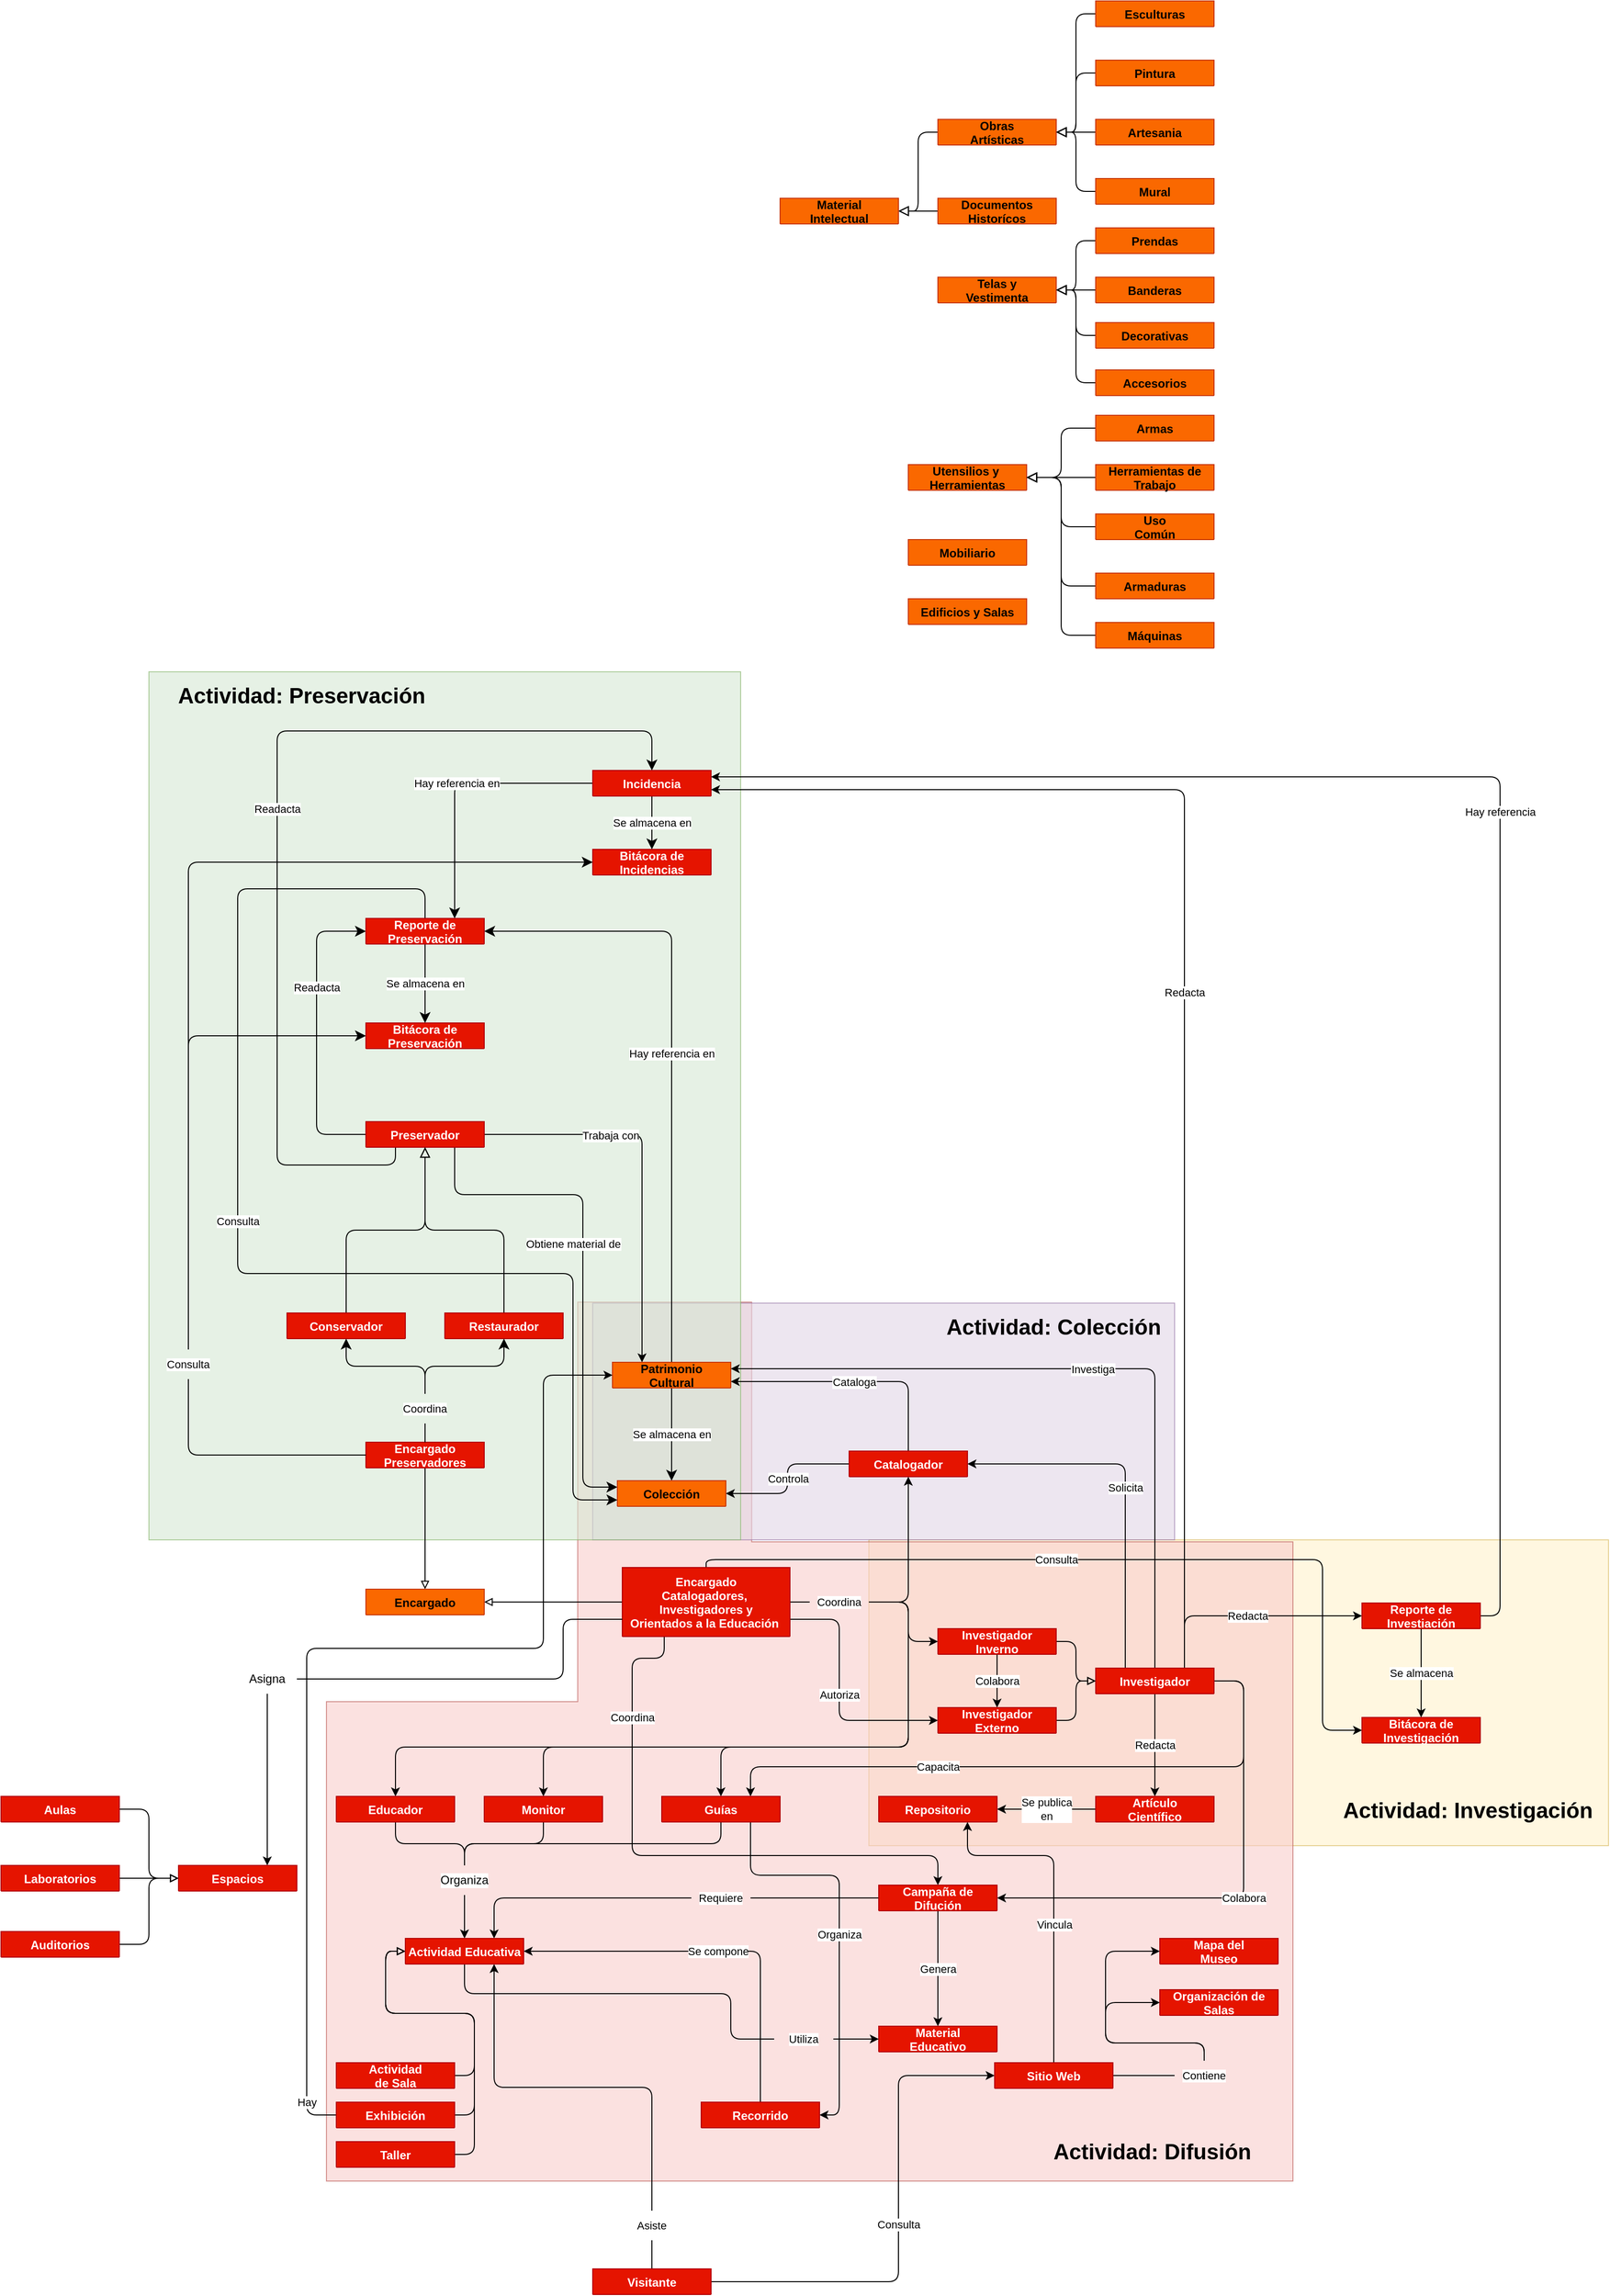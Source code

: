 <mxfile version="19.0.2" type="device" pages="2"><diagram id="C5RBs43oDa-KdzZeNtuy" name="Mapa Conceptual"><mxGraphModel dx="2487" dy="2401" grid="1" gridSize="10" guides="1" tooltips="1" connect="1" arrows="1" fold="1" page="1" pageScale="1" pageWidth="827" pageHeight="1169" math="0" shadow="0"><root><mxCell id="WIyWlLk6GJQsqaUBKTNV-0"/><mxCell id="WIyWlLk6GJQsqaUBKTNV-1" parent="WIyWlLk6GJQsqaUBKTNV-0"/><mxCell id="vtpZJjM3MmC9DkvlvneO-42" value="" style="rounded=0;whiteSpace=wrap;html=1;fillColor=#fff2cc;strokeColor=#d6b656;opacity=60;" vertex="1" parent="WIyWlLk6GJQsqaUBKTNV-1"><mxGeometry x="450" y="710" width="750" height="310" as="geometry"/></mxCell><mxCell id="vtpZJjM3MmC9DkvlvneO-40" value="" style="verticalLabelPosition=bottom;verticalAlign=top;html=1;shape=mxgraph.basic.polygon;polyCoords=[[0.26,0.01],[0.44,0.01],[0.44,0.28],[1,0.28],[1,1],[0,1],[0,0.46],[0.26,0.46]];polyline=0;glass=0;opacity=60;fillColor=#f8cecc;strokeColor=#b85450;" vertex="1" parent="WIyWlLk6GJQsqaUBKTNV-1"><mxGeometry x="-100" y="460" width="980" height="900" as="geometry"/></mxCell><mxCell id="vtpZJjM3MmC9DkvlvneO-38" value="" style="rounded=0;whiteSpace=wrap;html=1;fillColor=#e1d5e7;strokeColor=#9673a6;opacity=60;" vertex="1" parent="WIyWlLk6GJQsqaUBKTNV-1"><mxGeometry x="170" y="470" width="590" height="240" as="geometry"/></mxCell><mxCell id="6aI1XNWjE2bbuCPi72nS-186" value="" style="whiteSpace=wrap;html=1;arcSize=5;fillColor=#d5e8d4;strokeColor=#82b366;glass=0;opacity=60;" parent="WIyWlLk6GJQsqaUBKTNV-1" vertex="1"><mxGeometry x="-280" y="-170" width="600" height="880" as="geometry"/></mxCell><mxCell id="6aI1XNWjE2bbuCPi72nS-15" value="Trabaja con" style="edgeStyle=orthogonalEdgeStyle;orthogonalLoop=1;jettySize=auto;html=1;exitX=1;exitY=0.5;exitDx=0;exitDy=0;entryX=0.25;entryY=0;entryDx=0;entryDy=0;" parent="WIyWlLk6GJQsqaUBKTNV-1" source="6aI1XNWjE2bbuCPi72nS-7" target="6aI1XNWjE2bbuCPi72nS-11" edge="1"><mxGeometry x="-0.348" y="-1" relative="1" as="geometry"><mxPoint as="offset"/></mxGeometry></mxCell><mxCell id="6aI1XNWjE2bbuCPi72nS-121" value="Obtiene material de" style="edgeStyle=orthogonalEdgeStyle;orthogonalLoop=1;jettySize=auto;html=1;exitX=0.75;exitY=1;exitDx=0;exitDy=0;entryX=0;entryY=0.25;entryDx=0;entryDy=0;endArrow=classic;endFill=1;endSize=8;" parent="WIyWlLk6GJQsqaUBKTNV-1" source="6aI1XNWjE2bbuCPi72nS-7" target="6aI1XNWjE2bbuCPi72nS-116" edge="1"><mxGeometry x="-0.105" y="-10" relative="1" as="geometry"><Array as="points"><mxPoint x="30" y="360"/><mxPoint x="160" y="360"/><mxPoint x="160" y="656"/></Array><mxPoint as="offset"/></mxGeometry></mxCell><mxCell id="6aI1XNWjE2bbuCPi72nS-139" value="Readacta" style="edgeStyle=orthogonalEdgeStyle;orthogonalLoop=1;jettySize=auto;html=1;exitX=0;exitY=0.5;exitDx=0;exitDy=0;entryX=0;entryY=0.5;entryDx=0;entryDy=0;endArrow=classic;endFill=1;endSize=8;" parent="WIyWlLk6GJQsqaUBKTNV-1" source="6aI1XNWjE2bbuCPi72nS-7" target="6aI1XNWjE2bbuCPi72nS-132" edge="1"><mxGeometry x="0.301" relative="1" as="geometry"><Array as="points"><mxPoint x="-110" y="299"/><mxPoint x="-110" y="93"/></Array><mxPoint as="offset"/></mxGeometry></mxCell><mxCell id="6aI1XNWjE2bbuCPi72nS-153" value="Readacta" style="edgeStyle=orthogonalEdgeStyle;orthogonalLoop=1;jettySize=auto;html=1;exitX=0.25;exitY=1;exitDx=0;exitDy=0;entryX=0.5;entryY=0;entryDx=0;entryDy=0;endArrow=classic;endFill=1;endSize=8;" parent="WIyWlLk6GJQsqaUBKTNV-1" source="6aI1XNWjE2bbuCPi72nS-7" target="6aI1XNWjE2bbuCPi72nS-147" edge="1"><mxGeometry relative="1" as="geometry"><Array as="points"><mxPoint x="-30" y="330"/><mxPoint x="-150" y="330"/><mxPoint x="-150" y="-110"/><mxPoint x="230" y="-110"/></Array></mxGeometry></mxCell><mxCell id="6aI1XNWjE2bbuCPi72nS-7" value="Preservador" style="swimlane;fontStyle=1;childLayout=stackLayout;horizontal=1;startSize=26;fillColor=#e51400;horizontalStack=0;resizeParent=1;resizeParentMax=0;resizeLast=0;collapsible=1;marginBottom=0;fontColor=#ffffff;strokeColor=#B20000;" parent="WIyWlLk6GJQsqaUBKTNV-1" vertex="1" collapsed="1"><mxGeometry x="-60" y="286" width="120" height="26" as="geometry"><mxRectangle x="120" y="120" width="140" height="104" as="alternateBounds"/></mxGeometry></mxCell><mxCell id="6aI1XNWjE2bbuCPi72nS-8" value="+ field: type" style="text;strokeColor=none;fillColor=none;align=left;verticalAlign=top;spacingLeft=4;spacingRight=4;overflow=hidden;rotatable=0;points=[[0,0.5],[1,0.5]];portConstraint=eastwest;" parent="6aI1XNWjE2bbuCPi72nS-7" vertex="1"><mxGeometry y="26" width="140" height="26" as="geometry"/></mxCell><mxCell id="6aI1XNWjE2bbuCPi72nS-9" value="+ field: type" style="text;strokeColor=none;fillColor=none;align=left;verticalAlign=top;spacingLeft=4;spacingRight=4;overflow=hidden;rotatable=0;points=[[0,0.5],[1,0.5]];portConstraint=eastwest;" parent="6aI1XNWjE2bbuCPi72nS-7" vertex="1"><mxGeometry y="52" width="140" height="26" as="geometry"/></mxCell><mxCell id="6aI1XNWjE2bbuCPi72nS-10" value="+ field: type" style="text;strokeColor=none;fillColor=none;align=left;verticalAlign=top;spacingLeft=4;spacingRight=4;overflow=hidden;rotatable=0;points=[[0,0.5],[1,0.5]];portConstraint=eastwest;" parent="6aI1XNWjE2bbuCPi72nS-7" vertex="1"><mxGeometry y="78" width="140" height="26" as="geometry"/></mxCell><mxCell id="6aI1XNWjE2bbuCPi72nS-120" value="Se almacena en" style="edgeStyle=orthogonalEdgeStyle;orthogonalLoop=1;jettySize=auto;html=1;exitX=0.5;exitY=1;exitDx=0;exitDy=0;entryX=0.5;entryY=0;entryDx=0;entryDy=0;endArrow=classic;endFill=1;endSize=8;" parent="WIyWlLk6GJQsqaUBKTNV-1" source="6aI1XNWjE2bbuCPi72nS-11" target="6aI1XNWjE2bbuCPi72nS-116" edge="1"><mxGeometry relative="1" as="geometry"/></mxCell><mxCell id="6aI1XNWjE2bbuCPi72nS-141" value="Hay referencia en" style="edgeStyle=orthogonalEdgeStyle;orthogonalLoop=1;jettySize=auto;html=1;exitX=0.5;exitY=0;exitDx=0;exitDy=0;entryX=1;entryY=0.5;entryDx=0;entryDy=0;endArrow=classic;endFill=1;endSize=8;" parent="WIyWlLk6GJQsqaUBKTNV-1" source="6aI1XNWjE2bbuCPi72nS-11" target="6aI1XNWjE2bbuCPi72nS-132" edge="1"><mxGeometry relative="1" as="geometry"/></mxCell><mxCell id="6aI1XNWjE2bbuCPi72nS-11" value="Patrimonio&#10;Cultural" style="swimlane;fontStyle=1;childLayout=stackLayout;horizontal=1;startSize=26;fillColor=#fa6800;horizontalStack=0;resizeParent=1;resizeParentMax=0;resizeLast=0;collapsible=1;marginBottom=0;fontColor=#000000;strokeColor=#C73500;" parent="WIyWlLk6GJQsqaUBKTNV-1" vertex="1" collapsed="1"><mxGeometry x="190" y="530" width="120" height="26" as="geometry"><mxRectangle x="320" y="80" width="140" height="104" as="alternateBounds"/></mxGeometry></mxCell><mxCell id="6aI1XNWjE2bbuCPi72nS-12" value="+ field: type" style="text;strokeColor=none;fillColor=none;align=left;verticalAlign=top;spacingLeft=4;spacingRight=4;overflow=hidden;rotatable=0;points=[[0,0.5],[1,0.5]];portConstraint=eastwest;" parent="6aI1XNWjE2bbuCPi72nS-11" vertex="1"><mxGeometry y="26" width="140" height="26" as="geometry"/></mxCell><mxCell id="6aI1XNWjE2bbuCPi72nS-13" value="+ field: type" style="text;strokeColor=none;fillColor=none;align=left;verticalAlign=top;spacingLeft=4;spacingRight=4;overflow=hidden;rotatable=0;points=[[0,0.5],[1,0.5]];portConstraint=eastwest;" parent="6aI1XNWjE2bbuCPi72nS-11" vertex="1"><mxGeometry y="52" width="140" height="26" as="geometry"/></mxCell><mxCell id="6aI1XNWjE2bbuCPi72nS-14" value="+ field: type" style="text;strokeColor=none;fillColor=none;align=left;verticalAlign=top;spacingLeft=4;spacingRight=4;overflow=hidden;rotatable=0;points=[[0,0.5],[1,0.5]];portConstraint=eastwest;" parent="6aI1XNWjE2bbuCPi72nS-11" vertex="1"><mxGeometry y="78" width="140" height="26" as="geometry"/></mxCell><mxCell id="6aI1XNWjE2bbuCPi72nS-46" style="edgeStyle=orthogonalEdgeStyle;orthogonalLoop=1;jettySize=auto;html=1;exitX=0;exitY=0.5;exitDx=0;exitDy=0;entryX=1;entryY=0.5;entryDx=0;entryDy=0;endArrow=block;endFill=0;endSize=8;" parent="WIyWlLk6GJQsqaUBKTNV-1" source="6aI1XNWjE2bbuCPi72nS-16" target="6aI1XNWjE2bbuCPi72nS-20" edge="1"><mxGeometry relative="1" as="geometry"/></mxCell><mxCell id="6aI1XNWjE2bbuCPi72nS-16" value="Pintura" style="swimlane;fontStyle=1;childLayout=stackLayout;horizontal=1;startSize=26;fillColor=#fa6800;horizontalStack=0;resizeParent=1;resizeParentMax=0;resizeLast=0;collapsible=1;marginBottom=0;fontColor=#000000;strokeColor=#C73500;" parent="WIyWlLk6GJQsqaUBKTNV-1" vertex="1" collapsed="1"><mxGeometry x="680" y="-790" width="120" height="26" as="geometry"><mxRectangle x="320" y="80" width="140" height="104" as="alternateBounds"/></mxGeometry></mxCell><mxCell id="6aI1XNWjE2bbuCPi72nS-17" value="+ field: type" style="text;strokeColor=none;fillColor=none;align=left;verticalAlign=top;spacingLeft=4;spacingRight=4;overflow=hidden;rotatable=0;points=[[0,0.5],[1,0.5]];portConstraint=eastwest;" parent="6aI1XNWjE2bbuCPi72nS-16" vertex="1"><mxGeometry y="26" width="140" height="26" as="geometry"/></mxCell><mxCell id="6aI1XNWjE2bbuCPi72nS-18" value="+ field: type" style="text;strokeColor=none;fillColor=none;align=left;verticalAlign=top;spacingLeft=4;spacingRight=4;overflow=hidden;rotatable=0;points=[[0,0.5],[1,0.5]];portConstraint=eastwest;" parent="6aI1XNWjE2bbuCPi72nS-16" vertex="1"><mxGeometry y="52" width="140" height="26" as="geometry"/></mxCell><mxCell id="6aI1XNWjE2bbuCPi72nS-19" value="+ field: type" style="text;strokeColor=none;fillColor=none;align=left;verticalAlign=top;spacingLeft=4;spacingRight=4;overflow=hidden;rotatable=0;points=[[0,0.5],[1,0.5]];portConstraint=eastwest;" parent="6aI1XNWjE2bbuCPi72nS-16" vertex="1"><mxGeometry y="78" width="140" height="26" as="geometry"/></mxCell><mxCell id="6aI1XNWjE2bbuCPi72nS-102" style="edgeStyle=orthogonalEdgeStyle;orthogonalLoop=1;jettySize=auto;html=1;exitX=0;exitY=0.5;exitDx=0;exitDy=0;entryX=1;entryY=0.5;entryDx=0;entryDy=0;endArrow=block;endFill=0;endSize=8;" parent="WIyWlLk6GJQsqaUBKTNV-1" source="6aI1XNWjE2bbuCPi72nS-20" target="6aI1XNWjE2bbuCPi72nS-97" edge="1"><mxGeometry relative="1" as="geometry"/></mxCell><mxCell id="6aI1XNWjE2bbuCPi72nS-20" value="Obras&#10;Artísticas" style="swimlane;fontStyle=1;childLayout=stackLayout;horizontal=1;startSize=26;fillColor=#fa6800;horizontalStack=0;resizeParent=1;resizeParentMax=0;resizeLast=0;collapsible=1;marginBottom=0;fontColor=#000000;strokeColor=#C73500;" parent="WIyWlLk6GJQsqaUBKTNV-1" vertex="1" collapsed="1"><mxGeometry x="520" y="-730" width="120" height="26" as="geometry"><mxRectangle x="320" y="80" width="140" height="104" as="alternateBounds"/></mxGeometry></mxCell><mxCell id="6aI1XNWjE2bbuCPi72nS-21" value="+ field: type" style="text;strokeColor=none;fillColor=none;align=left;verticalAlign=top;spacingLeft=4;spacingRight=4;overflow=hidden;rotatable=0;points=[[0,0.5],[1,0.5]];portConstraint=eastwest;" parent="6aI1XNWjE2bbuCPi72nS-20" vertex="1"><mxGeometry y="26" width="140" height="26" as="geometry"/></mxCell><mxCell id="6aI1XNWjE2bbuCPi72nS-22" value="+ field: type" style="text;strokeColor=none;fillColor=none;align=left;verticalAlign=top;spacingLeft=4;spacingRight=4;overflow=hidden;rotatable=0;points=[[0,0.5],[1,0.5]];portConstraint=eastwest;" parent="6aI1XNWjE2bbuCPi72nS-20" vertex="1"><mxGeometry y="52" width="140" height="26" as="geometry"/></mxCell><mxCell id="6aI1XNWjE2bbuCPi72nS-23" value="+ field: type" style="text;strokeColor=none;fillColor=none;align=left;verticalAlign=top;spacingLeft=4;spacingRight=4;overflow=hidden;rotatable=0;points=[[0,0.5],[1,0.5]];portConstraint=eastwest;" parent="6aI1XNWjE2bbuCPi72nS-20" vertex="1"><mxGeometry y="78" width="140" height="26" as="geometry"/></mxCell><mxCell id="6aI1XNWjE2bbuCPi72nS-24" value="Telas y &#10;Vestimenta" style="swimlane;fontStyle=1;childLayout=stackLayout;horizontal=1;startSize=26;fillColor=#fa6800;horizontalStack=0;resizeParent=1;resizeParentMax=0;resizeLast=0;collapsible=1;marginBottom=0;fontColor=#000000;strokeColor=#C73500;" parent="WIyWlLk6GJQsqaUBKTNV-1" vertex="1" collapsed="1"><mxGeometry x="520" y="-570" width="120" height="26" as="geometry"><mxRectangle x="320" y="80" width="140" height="104" as="alternateBounds"/></mxGeometry></mxCell><mxCell id="6aI1XNWjE2bbuCPi72nS-25" value="+ field: type" style="text;strokeColor=none;fillColor=none;align=left;verticalAlign=top;spacingLeft=4;spacingRight=4;overflow=hidden;rotatable=0;points=[[0,0.5],[1,0.5]];portConstraint=eastwest;" parent="6aI1XNWjE2bbuCPi72nS-24" vertex="1"><mxGeometry y="26" width="140" height="26" as="geometry"/></mxCell><mxCell id="6aI1XNWjE2bbuCPi72nS-26" value="+ field: type" style="text;strokeColor=none;fillColor=none;align=left;verticalAlign=top;spacingLeft=4;spacingRight=4;overflow=hidden;rotatable=0;points=[[0,0.5],[1,0.5]];portConstraint=eastwest;" parent="6aI1XNWjE2bbuCPi72nS-24" vertex="1"><mxGeometry y="52" width="140" height="26" as="geometry"/></mxCell><mxCell id="6aI1XNWjE2bbuCPi72nS-27" value="+ field: type" style="text;strokeColor=none;fillColor=none;align=left;verticalAlign=top;spacingLeft=4;spacingRight=4;overflow=hidden;rotatable=0;points=[[0,0.5],[1,0.5]];portConstraint=eastwest;" parent="6aI1XNWjE2bbuCPi72nS-24" vertex="1"><mxGeometry y="78" width="140" height="26" as="geometry"/></mxCell><mxCell id="6aI1XNWjE2bbuCPi72nS-101" style="edgeStyle=orthogonalEdgeStyle;orthogonalLoop=1;jettySize=auto;html=1;exitX=0;exitY=0.5;exitDx=0;exitDy=0;entryX=1;entryY=0.5;entryDx=0;entryDy=0;endArrow=block;endFill=0;endSize=8;" parent="WIyWlLk6GJQsqaUBKTNV-1" source="6aI1XNWjE2bbuCPi72nS-28" target="6aI1XNWjE2bbuCPi72nS-97" edge="1"><mxGeometry relative="1" as="geometry"/></mxCell><mxCell id="6aI1XNWjE2bbuCPi72nS-28" value="Documentos&#10;Historícos" style="swimlane;fontStyle=1;childLayout=stackLayout;horizontal=1;startSize=26;fillColor=#fa6800;horizontalStack=0;resizeParent=1;resizeParentMax=0;resizeLast=0;collapsible=1;marginBottom=0;fontColor=#000000;strokeColor=#C73500;" parent="WIyWlLk6GJQsqaUBKTNV-1" vertex="1" collapsed="1"><mxGeometry x="520" y="-650" width="120" height="26" as="geometry"><mxRectangle x="320" y="80" width="140" height="104" as="alternateBounds"/></mxGeometry></mxCell><mxCell id="6aI1XNWjE2bbuCPi72nS-29" value="+ field: type" style="text;strokeColor=none;fillColor=none;align=left;verticalAlign=top;spacingLeft=4;spacingRight=4;overflow=hidden;rotatable=0;points=[[0,0.5],[1,0.5]];portConstraint=eastwest;" parent="6aI1XNWjE2bbuCPi72nS-28" vertex="1"><mxGeometry y="26" width="140" height="26" as="geometry"/></mxCell><mxCell id="6aI1XNWjE2bbuCPi72nS-30" value="+ field: type" style="text;strokeColor=none;fillColor=none;align=left;verticalAlign=top;spacingLeft=4;spacingRight=4;overflow=hidden;rotatable=0;points=[[0,0.5],[1,0.5]];portConstraint=eastwest;" parent="6aI1XNWjE2bbuCPi72nS-28" vertex="1"><mxGeometry y="52" width="140" height="26" as="geometry"/></mxCell><mxCell id="6aI1XNWjE2bbuCPi72nS-31" value="+ field: type" style="text;strokeColor=none;fillColor=none;align=left;verticalAlign=top;spacingLeft=4;spacingRight=4;overflow=hidden;rotatable=0;points=[[0,0.5],[1,0.5]];portConstraint=eastwest;" parent="6aI1XNWjE2bbuCPi72nS-28" vertex="1"><mxGeometry y="78" width="140" height="26" as="geometry"/></mxCell><mxCell id="6aI1XNWjE2bbuCPi72nS-32" value="Utensilios y &#10;Herramientas" style="swimlane;fontStyle=1;childLayout=stackLayout;horizontal=1;startSize=26;fillColor=#fa6800;horizontalStack=0;resizeParent=1;resizeParentMax=0;resizeLast=0;collapsible=1;marginBottom=0;fontColor=#000000;strokeColor=#C73500;" parent="WIyWlLk6GJQsqaUBKTNV-1" vertex="1" collapsed="1"><mxGeometry x="490" y="-380" width="120" height="26" as="geometry"><mxRectangle x="320" y="80" width="140" height="104" as="alternateBounds"/></mxGeometry></mxCell><mxCell id="6aI1XNWjE2bbuCPi72nS-33" value="+ field: type" style="text;strokeColor=none;fillColor=none;align=left;verticalAlign=top;spacingLeft=4;spacingRight=4;overflow=hidden;rotatable=0;points=[[0,0.5],[1,0.5]];portConstraint=eastwest;" parent="6aI1XNWjE2bbuCPi72nS-32" vertex="1"><mxGeometry y="26" width="140" height="26" as="geometry"/></mxCell><mxCell id="6aI1XNWjE2bbuCPi72nS-34" value="+ field: type" style="text;strokeColor=none;fillColor=none;align=left;verticalAlign=top;spacingLeft=4;spacingRight=4;overflow=hidden;rotatable=0;points=[[0,0.5],[1,0.5]];portConstraint=eastwest;" parent="6aI1XNWjE2bbuCPi72nS-32" vertex="1"><mxGeometry y="52" width="140" height="26" as="geometry"/></mxCell><mxCell id="6aI1XNWjE2bbuCPi72nS-35" value="+ field: type" style="text;strokeColor=none;fillColor=none;align=left;verticalAlign=top;spacingLeft=4;spacingRight=4;overflow=hidden;rotatable=0;points=[[0,0.5],[1,0.5]];portConstraint=eastwest;" parent="6aI1XNWjE2bbuCPi72nS-32" vertex="1"><mxGeometry y="78" width="140" height="26" as="geometry"/></mxCell><mxCell id="6aI1XNWjE2bbuCPi72nS-47" style="edgeStyle=orthogonalEdgeStyle;orthogonalLoop=1;jettySize=auto;html=1;exitX=0;exitY=0.5;exitDx=0;exitDy=0;entryX=1;entryY=0.5;entryDx=0;entryDy=0;endArrow=block;endFill=0;endSize=8;" parent="WIyWlLk6GJQsqaUBKTNV-1" source="6aI1XNWjE2bbuCPi72nS-36" target="6aI1XNWjE2bbuCPi72nS-20" edge="1"><mxGeometry relative="1" as="geometry"><mxPoint x="660" y="-680" as="targetPoint"/></mxGeometry></mxCell><mxCell id="6aI1XNWjE2bbuCPi72nS-36" value="Artesania" style="swimlane;fontStyle=1;childLayout=stackLayout;horizontal=1;startSize=26;fillColor=#fa6800;horizontalStack=0;resizeParent=1;resizeParentMax=0;resizeLast=0;collapsible=1;marginBottom=0;fontColor=#000000;strokeColor=#C73500;" parent="WIyWlLk6GJQsqaUBKTNV-1" vertex="1" collapsed="1"><mxGeometry x="680" y="-730" width="120" height="26" as="geometry"><mxRectangle x="320" y="80" width="140" height="104" as="alternateBounds"/></mxGeometry></mxCell><mxCell id="6aI1XNWjE2bbuCPi72nS-37" value="+ field: type" style="text;strokeColor=none;fillColor=none;align=left;verticalAlign=top;spacingLeft=4;spacingRight=4;overflow=hidden;rotatable=0;points=[[0,0.5],[1,0.5]];portConstraint=eastwest;" parent="6aI1XNWjE2bbuCPi72nS-36" vertex="1"><mxGeometry y="26" width="140" height="26" as="geometry"/></mxCell><mxCell id="6aI1XNWjE2bbuCPi72nS-38" value="+ field: type" style="text;strokeColor=none;fillColor=none;align=left;verticalAlign=top;spacingLeft=4;spacingRight=4;overflow=hidden;rotatable=0;points=[[0,0.5],[1,0.5]];portConstraint=eastwest;" parent="6aI1XNWjE2bbuCPi72nS-36" vertex="1"><mxGeometry y="52" width="140" height="26" as="geometry"/></mxCell><mxCell id="6aI1XNWjE2bbuCPi72nS-39" value="+ field: type" style="text;strokeColor=none;fillColor=none;align=left;verticalAlign=top;spacingLeft=4;spacingRight=4;overflow=hidden;rotatable=0;points=[[0,0.5],[1,0.5]];portConstraint=eastwest;" parent="6aI1XNWjE2bbuCPi72nS-36" vertex="1"><mxGeometry y="78" width="140" height="26" as="geometry"/></mxCell><mxCell id="6aI1XNWjE2bbuCPi72nS-48" style="edgeStyle=orthogonalEdgeStyle;orthogonalLoop=1;jettySize=auto;html=1;exitX=0;exitY=0.5;exitDx=0;exitDy=0;entryX=1;entryY=0.5;entryDx=0;entryDy=0;endArrow=block;endFill=0;endSize=8;" parent="WIyWlLk6GJQsqaUBKTNV-1" source="6aI1XNWjE2bbuCPi72nS-40" target="6aI1XNWjE2bbuCPi72nS-20" edge="1"><mxGeometry relative="1" as="geometry"/></mxCell><mxCell id="6aI1XNWjE2bbuCPi72nS-40" value="Mural" style="swimlane;fontStyle=1;childLayout=stackLayout;horizontal=1;startSize=26;fillColor=#fa6800;horizontalStack=0;resizeParent=1;resizeParentMax=0;resizeLast=0;collapsible=1;marginBottom=0;fontColor=#000000;strokeColor=#C73500;" parent="WIyWlLk6GJQsqaUBKTNV-1" vertex="1" collapsed="1"><mxGeometry x="680" y="-670" width="120" height="26" as="geometry"><mxRectangle x="320" y="80" width="140" height="104" as="alternateBounds"/></mxGeometry></mxCell><mxCell id="6aI1XNWjE2bbuCPi72nS-41" value="+ field: type" style="text;strokeColor=none;fillColor=none;align=left;verticalAlign=top;spacingLeft=4;spacingRight=4;overflow=hidden;rotatable=0;points=[[0,0.5],[1,0.5]];portConstraint=eastwest;" parent="6aI1XNWjE2bbuCPi72nS-40" vertex="1"><mxGeometry y="26" width="140" height="26" as="geometry"/></mxCell><mxCell id="6aI1XNWjE2bbuCPi72nS-42" value="+ field: type" style="text;strokeColor=none;fillColor=none;align=left;verticalAlign=top;spacingLeft=4;spacingRight=4;overflow=hidden;rotatable=0;points=[[0,0.5],[1,0.5]];portConstraint=eastwest;" parent="6aI1XNWjE2bbuCPi72nS-40" vertex="1"><mxGeometry y="52" width="140" height="26" as="geometry"/></mxCell><mxCell id="6aI1XNWjE2bbuCPi72nS-43" value="+ field: type" style="text;strokeColor=none;fillColor=none;align=left;verticalAlign=top;spacingLeft=4;spacingRight=4;overflow=hidden;rotatable=0;points=[[0,0.5],[1,0.5]];portConstraint=eastwest;" parent="6aI1XNWjE2bbuCPi72nS-40" vertex="1"><mxGeometry y="78" width="140" height="26" as="geometry"/></mxCell><mxCell id="6aI1XNWjE2bbuCPi72nS-66" style="edgeStyle=orthogonalEdgeStyle;orthogonalLoop=1;jettySize=auto;html=1;exitX=0;exitY=0.5;exitDx=0;exitDy=0;entryX=1;entryY=0.5;entryDx=0;entryDy=0;endArrow=block;endFill=0;endSize=8;" parent="WIyWlLk6GJQsqaUBKTNV-1" source="6aI1XNWjE2bbuCPi72nS-49" target="6aI1XNWjE2bbuCPi72nS-24" edge="1"><mxGeometry relative="1" as="geometry"/></mxCell><mxCell id="6aI1XNWjE2bbuCPi72nS-49" value="Prendas" style="swimlane;fontStyle=1;childLayout=stackLayout;horizontal=1;startSize=26;fillColor=#fa6800;horizontalStack=0;resizeParent=1;resizeParentMax=0;resizeLast=0;collapsible=1;marginBottom=0;fontColor=#000000;strokeColor=#C73500;" parent="WIyWlLk6GJQsqaUBKTNV-1" vertex="1" collapsed="1"><mxGeometry x="680" y="-620" width="120" height="26" as="geometry"><mxRectangle x="320" y="80" width="140" height="104" as="alternateBounds"/></mxGeometry></mxCell><mxCell id="6aI1XNWjE2bbuCPi72nS-50" value="+ field: type" style="text;strokeColor=none;fillColor=none;align=left;verticalAlign=top;spacingLeft=4;spacingRight=4;overflow=hidden;rotatable=0;points=[[0,0.5],[1,0.5]];portConstraint=eastwest;" parent="6aI1XNWjE2bbuCPi72nS-49" vertex="1"><mxGeometry y="26" width="140" height="26" as="geometry"/></mxCell><mxCell id="6aI1XNWjE2bbuCPi72nS-51" value="+ field: type" style="text;strokeColor=none;fillColor=none;align=left;verticalAlign=top;spacingLeft=4;spacingRight=4;overflow=hidden;rotatable=0;points=[[0,0.5],[1,0.5]];portConstraint=eastwest;" parent="6aI1XNWjE2bbuCPi72nS-49" vertex="1"><mxGeometry y="52" width="140" height="26" as="geometry"/></mxCell><mxCell id="6aI1XNWjE2bbuCPi72nS-52" value="+ field: type" style="text;strokeColor=none;fillColor=none;align=left;verticalAlign=top;spacingLeft=4;spacingRight=4;overflow=hidden;rotatable=0;points=[[0,0.5],[1,0.5]];portConstraint=eastwest;" parent="6aI1XNWjE2bbuCPi72nS-49" vertex="1"><mxGeometry y="78" width="140" height="26" as="geometry"/></mxCell><mxCell id="6aI1XNWjE2bbuCPi72nS-65" style="edgeStyle=orthogonalEdgeStyle;orthogonalLoop=1;jettySize=auto;html=1;exitX=0;exitY=0.5;exitDx=0;exitDy=0;entryX=1;entryY=0.5;entryDx=0;entryDy=0;endArrow=block;endFill=0;endSize=8;" parent="WIyWlLk6GJQsqaUBKTNV-1" source="6aI1XNWjE2bbuCPi72nS-53" target="6aI1XNWjE2bbuCPi72nS-24" edge="1"><mxGeometry relative="1" as="geometry"/></mxCell><mxCell id="6aI1XNWjE2bbuCPi72nS-53" value="Banderas" style="swimlane;fontStyle=1;childLayout=stackLayout;horizontal=1;startSize=26;fillColor=#fa6800;horizontalStack=0;resizeParent=1;resizeParentMax=0;resizeLast=0;collapsible=1;marginBottom=0;fontColor=#000000;strokeColor=#C73500;" parent="WIyWlLk6GJQsqaUBKTNV-1" vertex="1" collapsed="1"><mxGeometry x="680" y="-570" width="120" height="26" as="geometry"><mxRectangle x="320" y="80" width="140" height="104" as="alternateBounds"/></mxGeometry></mxCell><mxCell id="6aI1XNWjE2bbuCPi72nS-54" value="+ field: type" style="text;strokeColor=none;fillColor=none;align=left;verticalAlign=top;spacingLeft=4;spacingRight=4;overflow=hidden;rotatable=0;points=[[0,0.5],[1,0.5]];portConstraint=eastwest;" parent="6aI1XNWjE2bbuCPi72nS-53" vertex="1"><mxGeometry y="26" width="140" height="26" as="geometry"/></mxCell><mxCell id="6aI1XNWjE2bbuCPi72nS-55" value="+ field: type" style="text;strokeColor=none;fillColor=none;align=left;verticalAlign=top;spacingLeft=4;spacingRight=4;overflow=hidden;rotatable=0;points=[[0,0.5],[1,0.5]];portConstraint=eastwest;" parent="6aI1XNWjE2bbuCPi72nS-53" vertex="1"><mxGeometry y="52" width="140" height="26" as="geometry"/></mxCell><mxCell id="6aI1XNWjE2bbuCPi72nS-56" value="+ field: type" style="text;strokeColor=none;fillColor=none;align=left;verticalAlign=top;spacingLeft=4;spacingRight=4;overflow=hidden;rotatable=0;points=[[0,0.5],[1,0.5]];portConstraint=eastwest;" parent="6aI1XNWjE2bbuCPi72nS-53" vertex="1"><mxGeometry y="78" width="140" height="26" as="geometry"/></mxCell><mxCell id="6aI1XNWjE2bbuCPi72nS-67" style="edgeStyle=orthogonalEdgeStyle;orthogonalLoop=1;jettySize=auto;html=1;exitX=0;exitY=0.5;exitDx=0;exitDy=0;endArrow=block;endFill=0;endSize=8;entryX=1;entryY=0.5;entryDx=0;entryDy=0;" parent="WIyWlLk6GJQsqaUBKTNV-1" source="6aI1XNWjE2bbuCPi72nS-57" target="6aI1XNWjE2bbuCPi72nS-24" edge="1"><mxGeometry relative="1" as="geometry"><mxPoint x="650" y="-530" as="targetPoint"/></mxGeometry></mxCell><mxCell id="6aI1XNWjE2bbuCPi72nS-57" value="Decorativas" style="swimlane;fontStyle=1;childLayout=stackLayout;horizontal=1;startSize=26;fillColor=#fa6800;horizontalStack=0;resizeParent=1;resizeParentMax=0;resizeLast=0;collapsible=1;marginBottom=0;fontColor=#000000;strokeColor=#C73500;" parent="WIyWlLk6GJQsqaUBKTNV-1" vertex="1" collapsed="1"><mxGeometry x="680" y="-524" width="120" height="26" as="geometry"><mxRectangle x="320" y="80" width="140" height="104" as="alternateBounds"/></mxGeometry></mxCell><mxCell id="6aI1XNWjE2bbuCPi72nS-58" value="+ field: type" style="text;strokeColor=none;fillColor=none;align=left;verticalAlign=top;spacingLeft=4;spacingRight=4;overflow=hidden;rotatable=0;points=[[0,0.5],[1,0.5]];portConstraint=eastwest;" parent="6aI1XNWjE2bbuCPi72nS-57" vertex="1"><mxGeometry y="26" width="140" height="26" as="geometry"/></mxCell><mxCell id="6aI1XNWjE2bbuCPi72nS-59" value="+ field: type" style="text;strokeColor=none;fillColor=none;align=left;verticalAlign=top;spacingLeft=4;spacingRight=4;overflow=hidden;rotatable=0;points=[[0,0.5],[1,0.5]];portConstraint=eastwest;" parent="6aI1XNWjE2bbuCPi72nS-57" vertex="1"><mxGeometry y="52" width="140" height="26" as="geometry"/></mxCell><mxCell id="6aI1XNWjE2bbuCPi72nS-60" value="+ field: type" style="text;strokeColor=none;fillColor=none;align=left;verticalAlign=top;spacingLeft=4;spacingRight=4;overflow=hidden;rotatable=0;points=[[0,0.5],[1,0.5]];portConstraint=eastwest;" parent="6aI1XNWjE2bbuCPi72nS-57" vertex="1"><mxGeometry y="78" width="140" height="26" as="geometry"/></mxCell><mxCell id="6aI1XNWjE2bbuCPi72nS-93" style="edgeStyle=orthogonalEdgeStyle;orthogonalLoop=1;jettySize=auto;html=1;exitX=0;exitY=0.5;exitDx=0;exitDy=0;endArrow=block;endFill=0;endSize=8;entryX=1;entryY=0.5;entryDx=0;entryDy=0;" parent="WIyWlLk6GJQsqaUBKTNV-1" source="6aI1XNWjE2bbuCPi72nS-69" target="6aI1XNWjE2bbuCPi72nS-32" edge="1"><mxGeometry relative="1" as="geometry"><mxPoint x="660" y="-380" as="targetPoint"/></mxGeometry></mxCell><mxCell id="6aI1XNWjE2bbuCPi72nS-69" value="Armas" style="swimlane;fontStyle=1;childLayout=stackLayout;horizontal=1;startSize=26;fillColor=#fa6800;horizontalStack=0;resizeParent=1;resizeParentMax=0;resizeLast=0;collapsible=1;marginBottom=0;fontColor=#000000;strokeColor=#C73500;" parent="WIyWlLk6GJQsqaUBKTNV-1" vertex="1" collapsed="1"><mxGeometry x="680" y="-430" width="120" height="26" as="geometry"><mxRectangle x="320" y="80" width="140" height="104" as="alternateBounds"/></mxGeometry></mxCell><mxCell id="6aI1XNWjE2bbuCPi72nS-70" value="+ field: type" style="text;strokeColor=none;fillColor=none;align=left;verticalAlign=top;spacingLeft=4;spacingRight=4;overflow=hidden;rotatable=0;points=[[0,0.5],[1,0.5]];portConstraint=eastwest;" parent="6aI1XNWjE2bbuCPi72nS-69" vertex="1"><mxGeometry y="26" width="140" height="26" as="geometry"/></mxCell><mxCell id="6aI1XNWjE2bbuCPi72nS-71" value="+ field: type" style="text;strokeColor=none;fillColor=none;align=left;verticalAlign=top;spacingLeft=4;spacingRight=4;overflow=hidden;rotatable=0;points=[[0,0.5],[1,0.5]];portConstraint=eastwest;" parent="6aI1XNWjE2bbuCPi72nS-69" vertex="1"><mxGeometry y="52" width="140" height="26" as="geometry"/></mxCell><mxCell id="6aI1XNWjE2bbuCPi72nS-72" value="+ field: type" style="text;strokeColor=none;fillColor=none;align=left;verticalAlign=top;spacingLeft=4;spacingRight=4;overflow=hidden;rotatable=0;points=[[0,0.5],[1,0.5]];portConstraint=eastwest;" parent="6aI1XNWjE2bbuCPi72nS-69" vertex="1"><mxGeometry y="78" width="140" height="26" as="geometry"/></mxCell><mxCell id="6aI1XNWjE2bbuCPi72nS-94" style="edgeStyle=orthogonalEdgeStyle;orthogonalLoop=1;jettySize=auto;html=1;exitX=0;exitY=0.5;exitDx=0;exitDy=0;endArrow=block;endFill=0;endSize=8;entryX=1;entryY=0.5;entryDx=0;entryDy=0;" parent="WIyWlLk6GJQsqaUBKTNV-1" source="6aI1XNWjE2bbuCPi72nS-73" target="6aI1XNWjE2bbuCPi72nS-32" edge="1"><mxGeometry relative="1" as="geometry"><mxPoint x="660" y="-367" as="targetPoint"/></mxGeometry></mxCell><mxCell id="6aI1XNWjE2bbuCPi72nS-73" value="Herramientas de&#10;Trabajo" style="swimlane;fontStyle=1;childLayout=stackLayout;horizontal=1;startSize=26;fillColor=#fa6800;horizontalStack=0;resizeParent=1;resizeParentMax=0;resizeLast=0;collapsible=1;marginBottom=0;fontColor=#000000;strokeColor=#C73500;" parent="WIyWlLk6GJQsqaUBKTNV-1" vertex="1" collapsed="1"><mxGeometry x="680" y="-380" width="120" height="26" as="geometry"><mxRectangle x="320" y="80" width="140" height="104" as="alternateBounds"/></mxGeometry></mxCell><mxCell id="6aI1XNWjE2bbuCPi72nS-74" value="+ field: type" style="text;strokeColor=none;fillColor=none;align=left;verticalAlign=top;spacingLeft=4;spacingRight=4;overflow=hidden;rotatable=0;points=[[0,0.5],[1,0.5]];portConstraint=eastwest;" parent="6aI1XNWjE2bbuCPi72nS-73" vertex="1"><mxGeometry y="26" width="140" height="26" as="geometry"/></mxCell><mxCell id="6aI1XNWjE2bbuCPi72nS-75" value="+ field: type" style="text;strokeColor=none;fillColor=none;align=left;verticalAlign=top;spacingLeft=4;spacingRight=4;overflow=hidden;rotatable=0;points=[[0,0.5],[1,0.5]];portConstraint=eastwest;" parent="6aI1XNWjE2bbuCPi72nS-73" vertex="1"><mxGeometry y="52" width="140" height="26" as="geometry"/></mxCell><mxCell id="6aI1XNWjE2bbuCPi72nS-76" value="+ field: type" style="text;strokeColor=none;fillColor=none;align=left;verticalAlign=top;spacingLeft=4;spacingRight=4;overflow=hidden;rotatable=0;points=[[0,0.5],[1,0.5]];portConstraint=eastwest;" parent="6aI1XNWjE2bbuCPi72nS-73" vertex="1"><mxGeometry y="78" width="140" height="26" as="geometry"/></mxCell><mxCell id="6aI1XNWjE2bbuCPi72nS-91" style="edgeStyle=orthogonalEdgeStyle;orthogonalLoop=1;jettySize=auto;html=1;exitX=0;exitY=0.5;exitDx=0;exitDy=0;entryX=1;entryY=0.5;entryDx=0;entryDy=0;endArrow=block;endFill=0;endSize=8;" parent="WIyWlLk6GJQsqaUBKTNV-1" source="6aI1XNWjE2bbuCPi72nS-77" target="6aI1XNWjE2bbuCPi72nS-32" edge="1"><mxGeometry relative="1" as="geometry"/></mxCell><mxCell id="6aI1XNWjE2bbuCPi72nS-77" value="Uso&#10;Común" style="swimlane;fontStyle=1;childLayout=stackLayout;horizontal=1;startSize=26;fillColor=#fa6800;horizontalStack=0;resizeParent=1;resizeParentMax=0;resizeLast=0;collapsible=1;marginBottom=0;fontColor=#000000;strokeColor=#C73500;" parent="WIyWlLk6GJQsqaUBKTNV-1" vertex="1" collapsed="1"><mxGeometry x="680" y="-330" width="120" height="26" as="geometry"><mxRectangle x="320" y="80" width="140" height="104" as="alternateBounds"/></mxGeometry></mxCell><mxCell id="6aI1XNWjE2bbuCPi72nS-78" value="+ field: type" style="text;strokeColor=none;fillColor=none;align=left;verticalAlign=top;spacingLeft=4;spacingRight=4;overflow=hidden;rotatable=0;points=[[0,0.5],[1,0.5]];portConstraint=eastwest;" parent="6aI1XNWjE2bbuCPi72nS-77" vertex="1"><mxGeometry y="26" width="140" height="26" as="geometry"/></mxCell><mxCell id="6aI1XNWjE2bbuCPi72nS-79" value="+ field: type" style="text;strokeColor=none;fillColor=none;align=left;verticalAlign=top;spacingLeft=4;spacingRight=4;overflow=hidden;rotatable=0;points=[[0,0.5],[1,0.5]];portConstraint=eastwest;" parent="6aI1XNWjE2bbuCPi72nS-77" vertex="1"><mxGeometry y="52" width="140" height="26" as="geometry"/></mxCell><mxCell id="6aI1XNWjE2bbuCPi72nS-80" value="+ field: type" style="text;strokeColor=none;fillColor=none;align=left;verticalAlign=top;spacingLeft=4;spacingRight=4;overflow=hidden;rotatable=0;points=[[0,0.5],[1,0.5]];portConstraint=eastwest;" parent="6aI1XNWjE2bbuCPi72nS-77" vertex="1"><mxGeometry y="78" width="140" height="26" as="geometry"/></mxCell><mxCell id="6aI1XNWjE2bbuCPi72nS-90" style="edgeStyle=orthogonalEdgeStyle;orthogonalLoop=1;jettySize=auto;html=1;exitX=0;exitY=0.5;exitDx=0;exitDy=0;endArrow=block;endFill=0;endSize=8;entryX=1;entryY=0.5;entryDx=0;entryDy=0;" parent="WIyWlLk6GJQsqaUBKTNV-1" source="6aI1XNWjE2bbuCPi72nS-81" target="6aI1XNWjE2bbuCPi72nS-32" edge="1"><mxGeometry relative="1" as="geometry"><mxPoint x="630" y="-290" as="targetPoint"/></mxGeometry></mxCell><mxCell id="6aI1XNWjE2bbuCPi72nS-81" value="Armaduras" style="swimlane;fontStyle=1;childLayout=stackLayout;horizontal=1;startSize=26;fillColor=#fa6800;horizontalStack=0;resizeParent=1;resizeParentMax=0;resizeLast=0;collapsible=1;marginBottom=0;fontColor=#000000;strokeColor=#C73500;" parent="WIyWlLk6GJQsqaUBKTNV-1" vertex="1" collapsed="1"><mxGeometry x="680" y="-270" width="120" height="26" as="geometry"><mxRectangle x="320" y="80" width="140" height="104" as="alternateBounds"/></mxGeometry></mxCell><mxCell id="6aI1XNWjE2bbuCPi72nS-82" value="+ field: type" style="text;strokeColor=none;fillColor=none;align=left;verticalAlign=top;spacingLeft=4;spacingRight=4;overflow=hidden;rotatable=0;points=[[0,0.5],[1,0.5]];portConstraint=eastwest;" parent="6aI1XNWjE2bbuCPi72nS-81" vertex="1"><mxGeometry y="26" width="140" height="26" as="geometry"/></mxCell><mxCell id="6aI1XNWjE2bbuCPi72nS-83" value="+ field: type" style="text;strokeColor=none;fillColor=none;align=left;verticalAlign=top;spacingLeft=4;spacingRight=4;overflow=hidden;rotatable=0;points=[[0,0.5],[1,0.5]];portConstraint=eastwest;" parent="6aI1XNWjE2bbuCPi72nS-81" vertex="1"><mxGeometry y="52" width="140" height="26" as="geometry"/></mxCell><mxCell id="6aI1XNWjE2bbuCPi72nS-84" value="+ field: type" style="text;strokeColor=none;fillColor=none;align=left;verticalAlign=top;spacingLeft=4;spacingRight=4;overflow=hidden;rotatable=0;points=[[0,0.5],[1,0.5]];portConstraint=eastwest;" parent="6aI1XNWjE2bbuCPi72nS-81" vertex="1"><mxGeometry y="78" width="140" height="26" as="geometry"/></mxCell><mxCell id="6aI1XNWjE2bbuCPi72nS-89" style="edgeStyle=orthogonalEdgeStyle;orthogonalLoop=1;jettySize=auto;html=1;exitX=0;exitY=0.5;exitDx=0;exitDy=0;entryX=1;entryY=0.5;entryDx=0;entryDy=0;endArrow=block;endFill=0;endSize=8;" parent="WIyWlLk6GJQsqaUBKTNV-1" source="6aI1XNWjE2bbuCPi72nS-85" target="6aI1XNWjE2bbuCPi72nS-32" edge="1"><mxGeometry relative="1" as="geometry"/></mxCell><mxCell id="6aI1XNWjE2bbuCPi72nS-85" value="Máquinas" style="swimlane;fontStyle=1;childLayout=stackLayout;horizontal=1;startSize=26;fillColor=#fa6800;horizontalStack=0;resizeParent=1;resizeParentMax=0;resizeLast=0;collapsible=1;marginBottom=0;fontColor=#000000;strokeColor=#C73500;" parent="WIyWlLk6GJQsqaUBKTNV-1" vertex="1" collapsed="1"><mxGeometry x="680" y="-220" width="120" height="26" as="geometry"><mxRectangle x="320" y="80" width="140" height="104" as="alternateBounds"/></mxGeometry></mxCell><mxCell id="6aI1XNWjE2bbuCPi72nS-86" value="+ field: type" style="text;strokeColor=none;fillColor=none;align=left;verticalAlign=top;spacingLeft=4;spacingRight=4;overflow=hidden;rotatable=0;points=[[0,0.5],[1,0.5]];portConstraint=eastwest;" parent="6aI1XNWjE2bbuCPi72nS-85" vertex="1"><mxGeometry y="26" width="140" height="26" as="geometry"/></mxCell><mxCell id="6aI1XNWjE2bbuCPi72nS-87" value="+ field: type" style="text;strokeColor=none;fillColor=none;align=left;verticalAlign=top;spacingLeft=4;spacingRight=4;overflow=hidden;rotatable=0;points=[[0,0.5],[1,0.5]];portConstraint=eastwest;" parent="6aI1XNWjE2bbuCPi72nS-85" vertex="1"><mxGeometry y="52" width="140" height="26" as="geometry"/></mxCell><mxCell id="6aI1XNWjE2bbuCPi72nS-88" value="+ field: type" style="text;strokeColor=none;fillColor=none;align=left;verticalAlign=top;spacingLeft=4;spacingRight=4;overflow=hidden;rotatable=0;points=[[0,0.5],[1,0.5]];portConstraint=eastwest;" parent="6aI1XNWjE2bbuCPi72nS-85" vertex="1"><mxGeometry y="78" width="140" height="26" as="geometry"/></mxCell><mxCell id="6aI1XNWjE2bbuCPi72nS-97" value="Material&#10;Intelectual" style="swimlane;fontStyle=1;childLayout=stackLayout;horizontal=1;startSize=26;fillColor=#fa6800;horizontalStack=0;resizeParent=1;resizeParentMax=0;resizeLast=0;collapsible=1;marginBottom=0;fontColor=#000000;strokeColor=#C73500;" parent="WIyWlLk6GJQsqaUBKTNV-1" vertex="1" collapsed="1"><mxGeometry x="360" y="-650" width="120" height="26" as="geometry"><mxRectangle x="320" y="80" width="140" height="104" as="alternateBounds"/></mxGeometry></mxCell><mxCell id="6aI1XNWjE2bbuCPi72nS-98" value="+ field: type" style="text;strokeColor=none;fillColor=none;align=left;verticalAlign=top;spacingLeft=4;spacingRight=4;overflow=hidden;rotatable=0;points=[[0,0.5],[1,0.5]];portConstraint=eastwest;" parent="6aI1XNWjE2bbuCPi72nS-97" vertex="1"><mxGeometry y="26" width="140" height="26" as="geometry"/></mxCell><mxCell id="6aI1XNWjE2bbuCPi72nS-99" value="+ field: type" style="text;strokeColor=none;fillColor=none;align=left;verticalAlign=top;spacingLeft=4;spacingRight=4;overflow=hidden;rotatable=0;points=[[0,0.5],[1,0.5]];portConstraint=eastwest;" parent="6aI1XNWjE2bbuCPi72nS-97" vertex="1"><mxGeometry y="52" width="140" height="26" as="geometry"/></mxCell><mxCell id="6aI1XNWjE2bbuCPi72nS-100" value="+ field: type" style="text;strokeColor=none;fillColor=none;align=left;verticalAlign=top;spacingLeft=4;spacingRight=4;overflow=hidden;rotatable=0;points=[[0,0.5],[1,0.5]];portConstraint=eastwest;" parent="6aI1XNWjE2bbuCPi72nS-97" vertex="1"><mxGeometry y="78" width="140" height="26" as="geometry"/></mxCell><mxCell id="6aI1XNWjE2bbuCPi72nS-106" value="Mobiliario" style="swimlane;fontStyle=1;childLayout=stackLayout;horizontal=1;startSize=26;fillColor=#fa6800;horizontalStack=0;resizeParent=1;resizeParentMax=0;resizeLast=0;collapsible=1;marginBottom=0;fontColor=#000000;strokeColor=#C73500;" parent="WIyWlLk6GJQsqaUBKTNV-1" vertex="1" collapsed="1"><mxGeometry x="490" y="-304" width="120" height="26" as="geometry"><mxRectangle x="320" y="80" width="140" height="104" as="alternateBounds"/></mxGeometry></mxCell><mxCell id="6aI1XNWjE2bbuCPi72nS-107" value="+ field: type" style="text;strokeColor=none;fillColor=none;align=left;verticalAlign=top;spacingLeft=4;spacingRight=4;overflow=hidden;rotatable=0;points=[[0,0.5],[1,0.5]];portConstraint=eastwest;" parent="6aI1XNWjE2bbuCPi72nS-106" vertex="1"><mxGeometry y="26" width="140" height="26" as="geometry"/></mxCell><mxCell id="6aI1XNWjE2bbuCPi72nS-108" value="+ field: type" style="text;strokeColor=none;fillColor=none;align=left;verticalAlign=top;spacingLeft=4;spacingRight=4;overflow=hidden;rotatable=0;points=[[0,0.5],[1,0.5]];portConstraint=eastwest;" parent="6aI1XNWjE2bbuCPi72nS-106" vertex="1"><mxGeometry y="52" width="140" height="26" as="geometry"/></mxCell><mxCell id="6aI1XNWjE2bbuCPi72nS-109" value="+ field: type" style="text;strokeColor=none;fillColor=none;align=left;verticalAlign=top;spacingLeft=4;spacingRight=4;overflow=hidden;rotatable=0;points=[[0,0.5],[1,0.5]];portConstraint=eastwest;" parent="6aI1XNWjE2bbuCPi72nS-106" vertex="1"><mxGeometry y="78" width="140" height="26" as="geometry"/></mxCell><mxCell id="6aI1XNWjE2bbuCPi72nS-111" value="Edificios y Salas" style="swimlane;fontStyle=1;childLayout=stackLayout;horizontal=1;startSize=26;fillColor=#fa6800;horizontalStack=0;resizeParent=1;resizeParentMax=0;resizeLast=0;collapsible=1;marginBottom=0;fontColor=#000000;strokeColor=#C73500;" parent="WIyWlLk6GJQsqaUBKTNV-1" vertex="1" collapsed="1"><mxGeometry x="490" y="-244" width="120" height="26" as="geometry"><mxRectangle x="320" y="80" width="140" height="104" as="alternateBounds"/></mxGeometry></mxCell><mxCell id="6aI1XNWjE2bbuCPi72nS-112" value="+ field: type" style="text;strokeColor=none;fillColor=none;align=left;verticalAlign=top;spacingLeft=4;spacingRight=4;overflow=hidden;rotatable=0;points=[[0,0.5],[1,0.5]];portConstraint=eastwest;" parent="6aI1XNWjE2bbuCPi72nS-111" vertex="1"><mxGeometry y="26" width="140" height="26" as="geometry"/></mxCell><mxCell id="6aI1XNWjE2bbuCPi72nS-113" value="+ field: type" style="text;strokeColor=none;fillColor=none;align=left;verticalAlign=top;spacingLeft=4;spacingRight=4;overflow=hidden;rotatable=0;points=[[0,0.5],[1,0.5]];portConstraint=eastwest;" parent="6aI1XNWjE2bbuCPi72nS-111" vertex="1"><mxGeometry y="52" width="140" height="26" as="geometry"/></mxCell><mxCell id="6aI1XNWjE2bbuCPi72nS-114" value="+ field: type" style="text;strokeColor=none;fillColor=none;align=left;verticalAlign=top;spacingLeft=4;spacingRight=4;overflow=hidden;rotatable=0;points=[[0,0.5],[1,0.5]];portConstraint=eastwest;" parent="6aI1XNWjE2bbuCPi72nS-111" vertex="1"><mxGeometry y="78" width="140" height="26" as="geometry"/></mxCell><mxCell id="6aI1XNWjE2bbuCPi72nS-116" value="Colección" style="swimlane;fontStyle=1;childLayout=stackLayout;horizontal=1;startSize=26;fillColor=#fa6800;horizontalStack=0;resizeParent=1;resizeParentMax=0;resizeLast=0;collapsible=1;marginBottom=0;fontColor=#000000;strokeColor=#C73500;" parent="WIyWlLk6GJQsqaUBKTNV-1" vertex="1" collapsed="1"><mxGeometry x="195" y="650" width="110" height="26" as="geometry"><mxRectangle x="170" y="370" width="120" height="104" as="alternateBounds"/></mxGeometry></mxCell><mxCell id="6aI1XNWjE2bbuCPi72nS-117" value="+ field: type" style="text;strokeColor=none;fillColor=none;align=left;verticalAlign=top;spacingLeft=4;spacingRight=4;overflow=hidden;rotatable=0;points=[[0,0.5],[1,0.5]];portConstraint=eastwest;" parent="6aI1XNWjE2bbuCPi72nS-116" vertex="1"><mxGeometry y="26" width="120" height="26" as="geometry"/></mxCell><mxCell id="6aI1XNWjE2bbuCPi72nS-118" value="+ field: type" style="text;strokeColor=none;fillColor=none;align=left;verticalAlign=top;spacingLeft=4;spacingRight=4;overflow=hidden;rotatable=0;points=[[0,0.5],[1,0.5]];portConstraint=eastwest;" parent="6aI1XNWjE2bbuCPi72nS-116" vertex="1"><mxGeometry y="52" width="120" height="26" as="geometry"/></mxCell><mxCell id="6aI1XNWjE2bbuCPi72nS-119" value="+ field: type" style="text;strokeColor=none;fillColor=none;align=left;verticalAlign=top;spacingLeft=4;spacingRight=4;overflow=hidden;rotatable=0;points=[[0,0.5],[1,0.5]];portConstraint=eastwest;" parent="6aI1XNWjE2bbuCPi72nS-116" vertex="1"><mxGeometry y="78" width="120" height="26" as="geometry"/></mxCell><mxCell id="6aI1XNWjE2bbuCPi72nS-126" style="edgeStyle=orthogonalEdgeStyle;orthogonalLoop=1;jettySize=auto;html=1;exitX=0;exitY=0.5;exitDx=0;exitDy=0;entryX=1;entryY=0.5;entryDx=0;entryDy=0;endArrow=block;endFill=0;endSize=8;" parent="WIyWlLk6GJQsqaUBKTNV-1" source="6aI1XNWjE2bbuCPi72nS-122" target="6aI1XNWjE2bbuCPi72nS-24" edge="1"><mxGeometry relative="1" as="geometry"/></mxCell><mxCell id="6aI1XNWjE2bbuCPi72nS-122" value="Accesorios" style="swimlane;fontStyle=1;childLayout=stackLayout;horizontal=1;startSize=26;fillColor=#fa6800;horizontalStack=0;resizeParent=1;resizeParentMax=0;resizeLast=0;collapsible=1;marginBottom=0;fontColor=#000000;strokeColor=#C73500;" parent="WIyWlLk6GJQsqaUBKTNV-1" vertex="1" collapsed="1"><mxGeometry x="680" y="-476" width="120" height="26" as="geometry"><mxRectangle x="320" y="80" width="140" height="104" as="alternateBounds"/></mxGeometry></mxCell><mxCell id="6aI1XNWjE2bbuCPi72nS-123" value="+ field: type" style="text;strokeColor=none;fillColor=none;align=left;verticalAlign=top;spacingLeft=4;spacingRight=4;overflow=hidden;rotatable=0;points=[[0,0.5],[1,0.5]];portConstraint=eastwest;" parent="6aI1XNWjE2bbuCPi72nS-122" vertex="1"><mxGeometry y="26" width="140" height="26" as="geometry"/></mxCell><mxCell id="6aI1XNWjE2bbuCPi72nS-124" value="+ field: type" style="text;strokeColor=none;fillColor=none;align=left;verticalAlign=top;spacingLeft=4;spacingRight=4;overflow=hidden;rotatable=0;points=[[0,0.5],[1,0.5]];portConstraint=eastwest;" parent="6aI1XNWjE2bbuCPi72nS-122" vertex="1"><mxGeometry y="52" width="140" height="26" as="geometry"/></mxCell><mxCell id="6aI1XNWjE2bbuCPi72nS-125" value="+ field: type" style="text;strokeColor=none;fillColor=none;align=left;verticalAlign=top;spacingLeft=4;spacingRight=4;overflow=hidden;rotatable=0;points=[[0,0.5],[1,0.5]];portConstraint=eastwest;" parent="6aI1XNWjE2bbuCPi72nS-122" vertex="1"><mxGeometry y="78" width="140" height="26" as="geometry"/></mxCell><mxCell id="6aI1XNWjE2bbuCPi72nS-127" value="Bitácora de&#10;Preservación" style="swimlane;fontStyle=1;childLayout=stackLayout;horizontal=1;startSize=26;fillColor=#e51400;horizontalStack=0;resizeParent=1;resizeParentMax=0;resizeLast=0;collapsible=1;marginBottom=0;fontColor=#ffffff;strokeColor=#B20000;" parent="WIyWlLk6GJQsqaUBKTNV-1" vertex="1" collapsed="1"><mxGeometry x="-60" y="186" width="120" height="26" as="geometry"><mxRectangle x="320" y="80" width="140" height="104" as="alternateBounds"/></mxGeometry></mxCell><mxCell id="6aI1XNWjE2bbuCPi72nS-128" value="+ field: type" style="text;strokeColor=none;fillColor=none;align=left;verticalAlign=top;spacingLeft=4;spacingRight=4;overflow=hidden;rotatable=0;points=[[0,0.5],[1,0.5]];portConstraint=eastwest;" parent="6aI1XNWjE2bbuCPi72nS-127" vertex="1"><mxGeometry y="26" width="140" height="26" as="geometry"/></mxCell><mxCell id="6aI1XNWjE2bbuCPi72nS-129" value="+ field: type" style="text;strokeColor=none;fillColor=none;align=left;verticalAlign=top;spacingLeft=4;spacingRight=4;overflow=hidden;rotatable=0;points=[[0,0.5],[1,0.5]];portConstraint=eastwest;" parent="6aI1XNWjE2bbuCPi72nS-127" vertex="1"><mxGeometry y="52" width="140" height="26" as="geometry"/></mxCell><mxCell id="6aI1XNWjE2bbuCPi72nS-130" value="+ field: type" style="text;strokeColor=none;fillColor=none;align=left;verticalAlign=top;spacingLeft=4;spacingRight=4;overflow=hidden;rotatable=0;points=[[0,0.5],[1,0.5]];portConstraint=eastwest;" parent="6aI1XNWjE2bbuCPi72nS-127" vertex="1"><mxGeometry y="78" width="140" height="26" as="geometry"/></mxCell><mxCell id="6aI1XNWjE2bbuCPi72nS-140" value="Se almacena en" style="edgeStyle=orthogonalEdgeStyle;orthogonalLoop=1;jettySize=auto;html=1;exitX=0.5;exitY=1;exitDx=0;exitDy=0;entryX=0.5;entryY=0;entryDx=0;entryDy=0;endArrow=classic;endFill=1;endSize=8;" parent="WIyWlLk6GJQsqaUBKTNV-1" source="6aI1XNWjE2bbuCPi72nS-132" target="6aI1XNWjE2bbuCPi72nS-127" edge="1"><mxGeometry relative="1" as="geometry"/></mxCell><mxCell id="6aI1XNWjE2bbuCPi72nS-142" value="Consulta" style="edgeStyle=orthogonalEdgeStyle;orthogonalLoop=1;jettySize=auto;html=1;exitX=0.5;exitY=0;exitDx=0;exitDy=0;endArrow=classic;endFill=1;endSize=8;entryX=0;entryY=0.75;entryDx=0;entryDy=0;" parent="WIyWlLk6GJQsqaUBKTNV-1" source="6aI1XNWjE2bbuCPi72nS-132" target="6aI1XNWjE2bbuCPi72nS-116" edge="1"><mxGeometry x="-0.091" relative="1" as="geometry"><mxPoint x="340" y="440" as="targetPoint"/><Array as="points"><mxPoint y="50"/><mxPoint x="-190" y="50"/><mxPoint x="-190" y="440"/><mxPoint x="150" y="440"/><mxPoint x="150" y="670"/></Array><mxPoint as="offset"/></mxGeometry></mxCell><mxCell id="6aI1XNWjE2bbuCPi72nS-132" value="Reporte de&#10;Preservación" style="swimlane;fontStyle=1;childLayout=stackLayout;horizontal=1;startSize=26;fillColor=#e51400;horizontalStack=0;resizeParent=1;resizeParentMax=0;resizeLast=0;collapsible=1;marginBottom=0;fontColor=#ffffff;strokeColor=#B20000;" parent="WIyWlLk6GJQsqaUBKTNV-1" vertex="1" collapsed="1"><mxGeometry x="-60" y="80" width="120" height="26" as="geometry"><mxRectangle x="320" y="80" width="140" height="104" as="alternateBounds"/></mxGeometry></mxCell><mxCell id="6aI1XNWjE2bbuCPi72nS-133" value="+ field: type" style="text;strokeColor=none;fillColor=none;align=left;verticalAlign=top;spacingLeft=4;spacingRight=4;overflow=hidden;rotatable=0;points=[[0,0.5],[1,0.5]];portConstraint=eastwest;" parent="6aI1XNWjE2bbuCPi72nS-132" vertex="1"><mxGeometry y="26" width="140" height="26" as="geometry"/></mxCell><mxCell id="6aI1XNWjE2bbuCPi72nS-134" value="+ field: type" style="text;strokeColor=none;fillColor=none;align=left;verticalAlign=top;spacingLeft=4;spacingRight=4;overflow=hidden;rotatable=0;points=[[0,0.5],[1,0.5]];portConstraint=eastwest;" parent="6aI1XNWjE2bbuCPi72nS-132" vertex="1"><mxGeometry y="52" width="140" height="26" as="geometry"/></mxCell><mxCell id="6aI1XNWjE2bbuCPi72nS-135" value="+ field: type" style="text;strokeColor=none;fillColor=none;align=left;verticalAlign=top;spacingLeft=4;spacingRight=4;overflow=hidden;rotatable=0;points=[[0,0.5],[1,0.5]];portConstraint=eastwest;" parent="6aI1XNWjE2bbuCPi72nS-132" vertex="1"><mxGeometry y="78" width="140" height="26" as="geometry"/></mxCell><mxCell id="6aI1XNWjE2bbuCPi72nS-143" value="Bitácora de &#10;Incidencias" style="swimlane;fontStyle=1;childLayout=stackLayout;horizontal=1;startSize=26;fillColor=#e51400;horizontalStack=0;resizeParent=1;resizeParentMax=0;resizeLast=0;collapsible=1;marginBottom=0;fontColor=#ffffff;strokeColor=#B20000;" parent="WIyWlLk6GJQsqaUBKTNV-1" vertex="1" collapsed="1"><mxGeometry x="170" y="10" width="120" height="26" as="geometry"><mxRectangle x="320" y="80" width="140" height="104" as="alternateBounds"/></mxGeometry></mxCell><mxCell id="6aI1XNWjE2bbuCPi72nS-144" value="+ field: type" style="text;strokeColor=none;fillColor=none;align=left;verticalAlign=top;spacingLeft=4;spacingRight=4;overflow=hidden;rotatable=0;points=[[0,0.5],[1,0.5]];portConstraint=eastwest;" parent="6aI1XNWjE2bbuCPi72nS-143" vertex="1"><mxGeometry y="26" width="140" height="26" as="geometry"/></mxCell><mxCell id="6aI1XNWjE2bbuCPi72nS-145" value="+ field: type" style="text;strokeColor=none;fillColor=none;align=left;verticalAlign=top;spacingLeft=4;spacingRight=4;overflow=hidden;rotatable=0;points=[[0,0.5],[1,0.5]];portConstraint=eastwest;" parent="6aI1XNWjE2bbuCPi72nS-143" vertex="1"><mxGeometry y="52" width="140" height="26" as="geometry"/></mxCell><mxCell id="6aI1XNWjE2bbuCPi72nS-146" value="+ field: type" style="text;strokeColor=none;fillColor=none;align=left;verticalAlign=top;spacingLeft=4;spacingRight=4;overflow=hidden;rotatable=0;points=[[0,0.5],[1,0.5]];portConstraint=eastwest;" parent="6aI1XNWjE2bbuCPi72nS-143" vertex="1"><mxGeometry y="78" width="140" height="26" as="geometry"/></mxCell><mxCell id="6aI1XNWjE2bbuCPi72nS-151" value="Hay referencia en" style="edgeStyle=orthogonalEdgeStyle;orthogonalLoop=1;jettySize=auto;html=1;exitX=0;exitY=0.5;exitDx=0;exitDy=0;entryX=0.75;entryY=0;entryDx=0;entryDy=0;endArrow=classic;endFill=1;endSize=8;" parent="WIyWlLk6GJQsqaUBKTNV-1" source="6aI1XNWjE2bbuCPi72nS-147" target="6aI1XNWjE2bbuCPi72nS-132" edge="1"><mxGeometry relative="1" as="geometry"/></mxCell><mxCell id="6aI1XNWjE2bbuCPi72nS-152" value="Se almacena en" style="edgeStyle=orthogonalEdgeStyle;orthogonalLoop=1;jettySize=auto;html=1;exitX=0.5;exitY=1;exitDx=0;exitDy=0;entryX=0.5;entryY=0;entryDx=0;entryDy=0;endArrow=classic;endFill=1;endSize=8;" parent="WIyWlLk6GJQsqaUBKTNV-1" source="6aI1XNWjE2bbuCPi72nS-147" target="6aI1XNWjE2bbuCPi72nS-143" edge="1"><mxGeometry relative="1" as="geometry"/></mxCell><mxCell id="6aI1XNWjE2bbuCPi72nS-147" value="Incidencia" style="swimlane;fontStyle=1;childLayout=stackLayout;horizontal=1;startSize=26;fillColor=#e51400;horizontalStack=0;resizeParent=1;resizeParentMax=0;resizeLast=0;collapsible=1;marginBottom=0;fontColor=#ffffff;strokeColor=#B20000;" parent="WIyWlLk6GJQsqaUBKTNV-1" vertex="1" collapsed="1"><mxGeometry x="170" y="-70" width="120" height="26" as="geometry"><mxRectangle x="320" y="80" width="140" height="104" as="alternateBounds"/></mxGeometry></mxCell><mxCell id="6aI1XNWjE2bbuCPi72nS-148" value="+ field: type" style="text;strokeColor=none;fillColor=none;align=left;verticalAlign=top;spacingLeft=4;spacingRight=4;overflow=hidden;rotatable=0;points=[[0,0.5],[1,0.5]];portConstraint=eastwest;" parent="6aI1XNWjE2bbuCPi72nS-147" vertex="1"><mxGeometry y="26" width="140" height="26" as="geometry"/></mxCell><mxCell id="6aI1XNWjE2bbuCPi72nS-149" value="+ field: type" style="text;strokeColor=none;fillColor=none;align=left;verticalAlign=top;spacingLeft=4;spacingRight=4;overflow=hidden;rotatable=0;points=[[0,0.5],[1,0.5]];portConstraint=eastwest;" parent="6aI1XNWjE2bbuCPi72nS-147" vertex="1"><mxGeometry y="52" width="140" height="26" as="geometry"/></mxCell><mxCell id="6aI1XNWjE2bbuCPi72nS-150" value="+ field: type" style="text;strokeColor=none;fillColor=none;align=left;verticalAlign=top;spacingLeft=4;spacingRight=4;overflow=hidden;rotatable=0;points=[[0,0.5],[1,0.5]];portConstraint=eastwest;" parent="6aI1XNWjE2bbuCPi72nS-147" vertex="1"><mxGeometry y="78" width="140" height="26" as="geometry"/></mxCell><mxCell id="6aI1XNWjE2bbuCPi72nS-162" style="edgeStyle=orthogonalEdgeStyle;orthogonalLoop=1;jettySize=auto;html=1;exitX=0.5;exitY=0;exitDx=0;exitDy=0;entryX=0.5;entryY=1;entryDx=0;entryDy=0;endArrow=block;endFill=0;endSize=8;" parent="WIyWlLk6GJQsqaUBKTNV-1" source="6aI1XNWjE2bbuCPi72nS-154" target="6aI1XNWjE2bbuCPi72nS-7" edge="1"><mxGeometry relative="1" as="geometry"/></mxCell><mxCell id="6aI1XNWjE2bbuCPi72nS-154" value="Conservador" style="swimlane;fontStyle=1;childLayout=stackLayout;horizontal=1;startSize=26;fillColor=#e51400;horizontalStack=0;resizeParent=1;resizeParentMax=0;resizeLast=0;collapsible=1;marginBottom=0;fontColor=#ffffff;strokeColor=#B20000;" parent="WIyWlLk6GJQsqaUBKTNV-1" vertex="1" collapsed="1"><mxGeometry x="-140" y="480" width="120" height="26" as="geometry"><mxRectangle x="120" y="120" width="140" height="104" as="alternateBounds"/></mxGeometry></mxCell><mxCell id="6aI1XNWjE2bbuCPi72nS-155" value="+ field: type" style="text;strokeColor=none;fillColor=none;align=left;verticalAlign=top;spacingLeft=4;spacingRight=4;overflow=hidden;rotatable=0;points=[[0,0.5],[1,0.5]];portConstraint=eastwest;" parent="6aI1XNWjE2bbuCPi72nS-154" vertex="1"><mxGeometry y="26" width="140" height="26" as="geometry"/></mxCell><mxCell id="6aI1XNWjE2bbuCPi72nS-156" value="+ field: type" style="text;strokeColor=none;fillColor=none;align=left;verticalAlign=top;spacingLeft=4;spacingRight=4;overflow=hidden;rotatable=0;points=[[0,0.5],[1,0.5]];portConstraint=eastwest;" parent="6aI1XNWjE2bbuCPi72nS-154" vertex="1"><mxGeometry y="52" width="140" height="26" as="geometry"/></mxCell><mxCell id="6aI1XNWjE2bbuCPi72nS-157" value="+ field: type" style="text;strokeColor=none;fillColor=none;align=left;verticalAlign=top;spacingLeft=4;spacingRight=4;overflow=hidden;rotatable=0;points=[[0,0.5],[1,0.5]];portConstraint=eastwest;" parent="6aI1XNWjE2bbuCPi72nS-154" vertex="1"><mxGeometry y="78" width="140" height="26" as="geometry"/></mxCell><mxCell id="6aI1XNWjE2bbuCPi72nS-163" style="edgeStyle=orthogonalEdgeStyle;orthogonalLoop=1;jettySize=auto;html=1;exitX=0.5;exitY=0;exitDx=0;exitDy=0;entryX=0.5;entryY=1;entryDx=0;entryDy=0;endArrow=block;endFill=0;endSize=8;" parent="WIyWlLk6GJQsqaUBKTNV-1" source="6aI1XNWjE2bbuCPi72nS-158" target="6aI1XNWjE2bbuCPi72nS-7" edge="1"><mxGeometry relative="1" as="geometry"/></mxCell><mxCell id="6aI1XNWjE2bbuCPi72nS-158" value="Restaurador" style="swimlane;fontStyle=1;childLayout=stackLayout;horizontal=1;startSize=26;fillColor=#e51400;horizontalStack=0;resizeParent=1;resizeParentMax=0;resizeLast=0;collapsible=1;marginBottom=0;fontColor=#ffffff;strokeColor=#B20000;" parent="WIyWlLk6GJQsqaUBKTNV-1" vertex="1" collapsed="1"><mxGeometry x="20" y="480" width="120" height="26" as="geometry"><mxRectangle x="120" y="120" width="140" height="104" as="alternateBounds"/></mxGeometry></mxCell><mxCell id="6aI1XNWjE2bbuCPi72nS-159" value="+ field: type" style="text;strokeColor=none;fillColor=none;align=left;verticalAlign=top;spacingLeft=4;spacingRight=4;overflow=hidden;rotatable=0;points=[[0,0.5],[1,0.5]];portConstraint=eastwest;" parent="6aI1XNWjE2bbuCPi72nS-158" vertex="1"><mxGeometry y="26" width="140" height="26" as="geometry"/></mxCell><mxCell id="6aI1XNWjE2bbuCPi72nS-160" value="+ field: type" style="text;strokeColor=none;fillColor=none;align=left;verticalAlign=top;spacingLeft=4;spacingRight=4;overflow=hidden;rotatable=0;points=[[0,0.5],[1,0.5]];portConstraint=eastwest;" parent="6aI1XNWjE2bbuCPi72nS-158" vertex="1"><mxGeometry y="52" width="140" height="26" as="geometry"/></mxCell><mxCell id="6aI1XNWjE2bbuCPi72nS-161" value="+ field: type" style="text;strokeColor=none;fillColor=none;align=left;verticalAlign=top;spacingLeft=4;spacingRight=4;overflow=hidden;rotatable=0;points=[[0,0.5],[1,0.5]];portConstraint=eastwest;" parent="6aI1XNWjE2bbuCPi72nS-158" vertex="1"><mxGeometry y="78" width="140" height="26" as="geometry"/></mxCell><mxCell id="6aI1XNWjE2bbuCPi72nS-185" style="edgeStyle=orthogonalEdgeStyle;orthogonalLoop=1;jettySize=auto;html=1;exitX=0.5;exitY=0;exitDx=0;exitDy=0;entryX=0.5;entryY=1;entryDx=0;entryDy=0;endArrow=none;endFill=0;endSize=8;startArrow=block;startFill=0;" parent="WIyWlLk6GJQsqaUBKTNV-1" source="6aI1XNWjE2bbuCPi72nS-164" target="6aI1XNWjE2bbuCPi72nS-168" edge="1"><mxGeometry relative="1" as="geometry"/></mxCell><mxCell id="6aI1XNWjE2bbuCPi72nS-192" style="edgeStyle=orthogonalEdgeStyle;curved=0;rounded=1;sketch=0;orthogonalLoop=1;jettySize=auto;html=1;exitX=1;exitY=0.5;exitDx=0;exitDy=0;entryX=0;entryY=0.5;entryDx=0;entryDy=0;fontSize=22;endArrow=none;endFill=0;startArrow=block;startFill=0;" parent="WIyWlLk6GJQsqaUBKTNV-1" source="6aI1XNWjE2bbuCPi72nS-164" target="6aI1XNWjE2bbuCPi72nS-188" edge="1"><mxGeometry relative="1" as="geometry"/></mxCell><mxCell id="6aI1XNWjE2bbuCPi72nS-164" value="Encargado" style="swimlane;fontStyle=1;childLayout=stackLayout;horizontal=1;startSize=26;fillColor=#fa6800;horizontalStack=0;resizeParent=1;resizeParentMax=0;resizeLast=0;collapsible=1;marginBottom=0;fontColor=#000000;strokeColor=#C73500;" parent="WIyWlLk6GJQsqaUBKTNV-1" vertex="1" collapsed="1"><mxGeometry x="-60" y="760" width="120" height="26" as="geometry"><mxRectangle x="120" y="120" width="140" height="104" as="alternateBounds"/></mxGeometry></mxCell><mxCell id="6aI1XNWjE2bbuCPi72nS-165" value="+ field: type" style="text;strokeColor=none;fillColor=none;align=left;verticalAlign=top;spacingLeft=4;spacingRight=4;overflow=hidden;rotatable=0;points=[[0,0.5],[1,0.5]];portConstraint=eastwest;" parent="6aI1XNWjE2bbuCPi72nS-164" vertex="1"><mxGeometry y="26" width="140" height="26" as="geometry"/></mxCell><mxCell id="6aI1XNWjE2bbuCPi72nS-166" value="+ field: type" style="text;strokeColor=none;fillColor=none;align=left;verticalAlign=top;spacingLeft=4;spacingRight=4;overflow=hidden;rotatable=0;points=[[0,0.5],[1,0.5]];portConstraint=eastwest;" parent="6aI1XNWjE2bbuCPi72nS-164" vertex="1"><mxGeometry y="52" width="140" height="26" as="geometry"/></mxCell><mxCell id="6aI1XNWjE2bbuCPi72nS-167" value="+ field: type" style="text;strokeColor=none;fillColor=none;align=left;verticalAlign=top;spacingLeft=4;spacingRight=4;overflow=hidden;rotatable=0;points=[[0,0.5],[1,0.5]];portConstraint=eastwest;" parent="6aI1XNWjE2bbuCPi72nS-164" vertex="1"><mxGeometry y="78" width="140" height="26" as="geometry"/></mxCell><mxCell id="6aI1XNWjE2bbuCPi72nS-172" style="edgeStyle=orthogonalEdgeStyle;orthogonalLoop=1;jettySize=auto;html=1;exitX=0.5;exitY=0;exitDx=0;exitDy=0;entryX=0.5;entryY=1;entryDx=0;entryDy=0;endArrow=classic;endFill=1;endSize=8;startArrow=none;" parent="WIyWlLk6GJQsqaUBKTNV-1" source="6aI1XNWjE2bbuCPi72nS-174" target="6aI1XNWjE2bbuCPi72nS-154" edge="1"><mxGeometry relative="1" as="geometry"/></mxCell><mxCell id="6aI1XNWjE2bbuCPi72nS-173" style="edgeStyle=orthogonalEdgeStyle;orthogonalLoop=1;jettySize=auto;html=1;exitX=0.5;exitY=0;exitDx=0;exitDy=0;entryX=0.5;entryY=1;entryDx=0;entryDy=0;endArrow=classic;endFill=1;endSize=8;startArrow=none;" parent="WIyWlLk6GJQsqaUBKTNV-1" source="6aI1XNWjE2bbuCPi72nS-174" target="6aI1XNWjE2bbuCPi72nS-158" edge="1"><mxGeometry relative="1" as="geometry"/></mxCell><mxCell id="6aI1XNWjE2bbuCPi72nS-168" value="Encargado&#10;Preservadores" style="swimlane;fontStyle=1;childLayout=stackLayout;horizontal=1;startSize=26;fillColor=#e51400;horizontalStack=0;resizeParent=1;resizeParentMax=0;resizeLast=0;collapsible=1;marginBottom=0;fontColor=#ffffff;strokeColor=#B20000;" parent="WIyWlLk6GJQsqaUBKTNV-1" vertex="1" collapsed="1"><mxGeometry x="-60" y="611" width="120" height="26" as="geometry"><mxRectangle x="120" y="120" width="140" height="104" as="alternateBounds"/></mxGeometry></mxCell><mxCell id="6aI1XNWjE2bbuCPi72nS-169" value="+ field: type" style="text;strokeColor=none;fillColor=none;align=left;verticalAlign=top;spacingLeft=4;spacingRight=4;overflow=hidden;rotatable=0;points=[[0,0.5],[1,0.5]];portConstraint=eastwest;" parent="6aI1XNWjE2bbuCPi72nS-168" vertex="1"><mxGeometry y="26" width="140" height="26" as="geometry"/></mxCell><mxCell id="6aI1XNWjE2bbuCPi72nS-170" value="+ field: type" style="text;strokeColor=none;fillColor=none;align=left;verticalAlign=top;spacingLeft=4;spacingRight=4;overflow=hidden;rotatable=0;points=[[0,0.5],[1,0.5]];portConstraint=eastwest;" parent="6aI1XNWjE2bbuCPi72nS-168" vertex="1"><mxGeometry y="52" width="140" height="26" as="geometry"/></mxCell><mxCell id="6aI1XNWjE2bbuCPi72nS-171" value="+ field: type" style="text;strokeColor=none;fillColor=none;align=left;verticalAlign=top;spacingLeft=4;spacingRight=4;overflow=hidden;rotatable=0;points=[[0,0.5],[1,0.5]];portConstraint=eastwest;" parent="6aI1XNWjE2bbuCPi72nS-168" vertex="1"><mxGeometry y="78" width="140" height="26" as="geometry"/></mxCell><mxCell id="6aI1XNWjE2bbuCPi72nS-175" value="" style="edgeStyle=orthogonalEdgeStyle;orthogonalLoop=1;jettySize=auto;html=1;exitX=0.5;exitY=0;exitDx=0;exitDy=0;entryX=0.5;entryY=1;entryDx=0;entryDy=0;endArrow=none;endFill=1;endSize=8;" parent="WIyWlLk6GJQsqaUBKTNV-1" source="6aI1XNWjE2bbuCPi72nS-168" target="6aI1XNWjE2bbuCPi72nS-174" edge="1"><mxGeometry relative="1" as="geometry"><mxPoint y="611" as="sourcePoint"/><mxPoint x="80" y="517" as="targetPoint"/></mxGeometry></mxCell><mxCell id="6aI1XNWjE2bbuCPi72nS-174" value="Coordina" style="text;html=1;strokeColor=none;fillColor=none;align=center;verticalAlign=middle;whiteSpace=wrap;labelBackgroundColor=default;fontSize=11;" parent="WIyWlLk6GJQsqaUBKTNV-1" vertex="1"><mxGeometry x="-30" y="562" width="60" height="30" as="geometry"/></mxCell><mxCell id="6aI1XNWjE2bbuCPi72nS-176" value="" style="edgeStyle=orthogonalEdgeStyle;orthogonalLoop=1;jettySize=auto;html=1;exitX=0.5;exitY=0;exitDx=0;exitDy=0;entryX=0.5;entryY=1;entryDx=0;entryDy=0;endArrow=none;endFill=0;endSize=8;" parent="WIyWlLk6GJQsqaUBKTNV-1" source="6aI1XNWjE2bbuCPi72nS-168" target="6aI1XNWjE2bbuCPi72nS-174" edge="1"><mxGeometry relative="1" as="geometry"><mxPoint y="611" as="sourcePoint"/><mxPoint x="-80" y="517" as="targetPoint"/></mxGeometry></mxCell><mxCell id="6aI1XNWjE2bbuCPi72nS-183" style="edgeStyle=orthogonalEdgeStyle;orthogonalLoop=1;jettySize=auto;html=1;exitX=0.5;exitY=0;exitDx=0;exitDy=0;entryX=0;entryY=0.5;entryDx=0;entryDy=0;endArrow=classic;endFill=1;endSize=8;" parent="WIyWlLk6GJQsqaUBKTNV-1" source="6aI1XNWjE2bbuCPi72nS-181" target="6aI1XNWjE2bbuCPi72nS-127" edge="1"><mxGeometry relative="1" as="geometry"/></mxCell><mxCell id="6aI1XNWjE2bbuCPi72nS-184" style="edgeStyle=orthogonalEdgeStyle;orthogonalLoop=1;jettySize=auto;html=1;exitX=0.5;exitY=0;exitDx=0;exitDy=0;entryX=0;entryY=0.5;entryDx=0;entryDy=0;endArrow=classic;endFill=1;endSize=8;" parent="WIyWlLk6GJQsqaUBKTNV-1" source="6aI1XNWjE2bbuCPi72nS-181" target="6aI1XNWjE2bbuCPi72nS-143" edge="1"><mxGeometry relative="1" as="geometry"/></mxCell><mxCell id="6aI1XNWjE2bbuCPi72nS-181" value="Consulta" style="text;html=1;strokeColor=none;fillColor=none;align=center;verticalAlign=middle;whiteSpace=wrap;labelBackgroundColor=default;fontSize=11;" parent="WIyWlLk6GJQsqaUBKTNV-1" vertex="1"><mxGeometry x="-270" y="517" width="60" height="30" as="geometry"/></mxCell><mxCell id="6aI1XNWjE2bbuCPi72nS-182" value="" style="edgeStyle=orthogonalEdgeStyle;orthogonalLoop=1;jettySize=auto;html=1;exitX=0;exitY=0.5;exitDx=0;exitDy=0;endArrow=none;endFill=1;endSize=8;" parent="WIyWlLk6GJQsqaUBKTNV-1" source="6aI1XNWjE2bbuCPi72nS-168" target="6aI1XNWjE2bbuCPi72nS-181" edge="1"><mxGeometry relative="1" as="geometry"><mxPoint x="-60" y="613.0" as="sourcePoint"/><mxPoint x="170" y="23.0" as="targetPoint"/><Array as="points"><mxPoint x="-240" y="624"/></Array></mxGeometry></mxCell><mxCell id="6aI1XNWjE2bbuCPi72nS-187" value="Actividad: Preservación" style="text;html=1;strokeColor=none;fillColor=none;align=center;verticalAlign=middle;whiteSpace=wrap;rounded=0;labelBackgroundColor=none;sketch=0;fontStyle=1;fontSize=22;" parent="WIyWlLk6GJQsqaUBKTNV-1" vertex="1"><mxGeometry x="-270" y="-160" width="290" height="30" as="geometry"/></mxCell><mxCell id="6aI1XNWjE2bbuCPi72nS-213" style="edgeStyle=orthogonalEdgeStyle;curved=0;rounded=1;sketch=0;orthogonalLoop=1;jettySize=auto;html=1;exitX=1;exitY=0.5;exitDx=0;exitDy=0;entryX=0;entryY=0.5;entryDx=0;entryDy=0;fontSize=22;startArrow=none;startFill=0;endArrow=none;endFill=0;" parent="WIyWlLk6GJQsqaUBKTNV-1" source="6aI1XNWjE2bbuCPi72nS-188" target="6aI1XNWjE2bbuCPi72nS-212" edge="1"><mxGeometry relative="1" as="geometry"/></mxCell><mxCell id="6aI1XNWjE2bbuCPi72nS-216" value="&lt;font style=&quot;font-size: 11px;&quot;&gt;Autoriza&lt;/font&gt;" style="edgeStyle=orthogonalEdgeStyle;curved=0;rounded=1;sketch=0;orthogonalLoop=1;jettySize=auto;html=1;exitX=1;exitY=0.75;exitDx=0;exitDy=0;entryX=0;entryY=0.5;entryDx=0;entryDy=0;fontSize=11;startArrow=none;startFill=0;endArrow=classic;endFill=1;" parent="WIyWlLk6GJQsqaUBKTNV-1" source="6aI1XNWjE2bbuCPi72nS-188" target="6aI1XNWjE2bbuCPi72nS-205" edge="1"><mxGeometry relative="1" as="geometry"><Array as="points"><mxPoint x="420" y="790"/><mxPoint x="420" y="893"/></Array></mxGeometry></mxCell><mxCell id="6aI1XNWjE2bbuCPi72nS-262" value="Coordina" style="edgeStyle=orthogonalEdgeStyle;curved=0;rounded=1;sketch=0;orthogonalLoop=1;jettySize=auto;html=1;exitX=0.25;exitY=1;exitDx=0;exitDy=0;entryX=0.5;entryY=0;entryDx=0;entryDy=0;fontSize=11;startArrow=none;startFill=0;endArrow=classic;endFill=1;" parent="WIyWlLk6GJQsqaUBKTNV-1" source="6aI1XNWjE2bbuCPi72nS-188" target="6aI1XNWjE2bbuCPi72nS-238" edge="1"><mxGeometry x="-0.615" relative="1" as="geometry"><Array as="points"><mxPoint x="242" y="830"/><mxPoint x="210" y="830"/><mxPoint x="210" y="1030"/><mxPoint x="520" y="1030"/></Array><mxPoint as="offset"/></mxGeometry></mxCell><mxCell id="vtpZJjM3MmC9DkvlvneO-66" value="Consulta" style="edgeStyle=orthogonalEdgeStyle;rounded=1;orthogonalLoop=1;jettySize=auto;html=1;exitX=0.5;exitY=0;exitDx=0;exitDy=0;entryX=0;entryY=0.5;entryDx=0;entryDy=0;endArrow=classic;endFill=1;" edge="1" parent="WIyWlLk6GJQsqaUBKTNV-1" source="6aI1XNWjE2bbuCPi72nS-188" target="vtpZJjM3MmC9DkvlvneO-50"><mxGeometry x="-0.142" relative="1" as="geometry"><Array as="points"><mxPoint x="285" y="730"/><mxPoint x="910" y="730"/><mxPoint x="910" y="903"/></Array><mxPoint as="offset"/></mxGeometry></mxCell><mxCell id="fRDwB9vBjJ-LdwsbgXCl-4" value="" style="edgeStyle=orthogonalEdgeStyle;rounded=1;orthogonalLoop=1;jettySize=auto;html=1;exitX=0.5;exitY=1;exitDx=0;exitDy=0;entryX=0.75;entryY=0;entryDx=0;entryDy=0;endArrow=classic;endFill=1;startArrow=none;" edge="1" parent="WIyWlLk6GJQsqaUBKTNV-1" source="fRDwB9vBjJ-LdwsbgXCl-8" target="fRDwB9vBjJ-LdwsbgXCl-0"><mxGeometry relative="1" as="geometry"><Array as="points"/></mxGeometry></mxCell><mxCell id="6aI1XNWjE2bbuCPi72nS-188" value="Encargado&#10;Catalogadores, &#10;Investigadores y&#10;Orientados a la Educación " style="swimlane;fontStyle=1;childLayout=stackLayout;horizontal=1;startSize=80;fillColor=#e51400;horizontalStack=0;resizeParent=1;resizeParentMax=0;resizeLast=0;collapsible=1;marginBottom=0;fontColor=#ffffff;strokeColor=#B20000;" parent="WIyWlLk6GJQsqaUBKTNV-1" vertex="1" collapsed="1"><mxGeometry x="200" y="738" width="170" height="70" as="geometry"><mxRectangle x="200" y="810" width="160" height="158" as="alternateBounds"/></mxGeometry></mxCell><mxCell id="6aI1XNWjE2bbuCPi72nS-189" value="+ field: type" style="text;strokeColor=none;fillColor=none;align=left;verticalAlign=top;spacingLeft=4;spacingRight=4;overflow=hidden;rotatable=0;points=[[0,0.5],[1,0.5]];portConstraint=eastwest;" parent="6aI1XNWjE2bbuCPi72nS-188" vertex="1"><mxGeometry y="80" width="160" height="26" as="geometry"/></mxCell><mxCell id="6aI1XNWjE2bbuCPi72nS-190" value="+ field: type" style="text;strokeColor=none;fillColor=none;align=left;verticalAlign=top;spacingLeft=4;spacingRight=4;overflow=hidden;rotatable=0;points=[[0,0.5],[1,0.5]];portConstraint=eastwest;" parent="6aI1XNWjE2bbuCPi72nS-188" vertex="1"><mxGeometry y="106" width="160" height="26" as="geometry"/></mxCell><mxCell id="6aI1XNWjE2bbuCPi72nS-191" value="+ field: type" style="text;strokeColor=none;fillColor=none;align=left;verticalAlign=top;spacingLeft=4;spacingRight=4;overflow=hidden;rotatable=0;points=[[0,0.5],[1,0.5]];portConstraint=eastwest;" parent="6aI1XNWjE2bbuCPi72nS-188" vertex="1"><mxGeometry y="132" width="160" height="26" as="geometry"/></mxCell><mxCell id="6aI1XNWjE2bbuCPi72nS-220" value="Investiga" style="edgeStyle=orthogonalEdgeStyle;curved=0;rounded=1;sketch=0;orthogonalLoop=1;jettySize=auto;html=1;exitX=0.5;exitY=0;exitDx=0;exitDy=0;entryX=1;entryY=0.25;entryDx=0;entryDy=0;fontSize=11;startArrow=none;startFill=0;endArrow=classic;endFill=1;" parent="WIyWlLk6GJQsqaUBKTNV-1" source="6aI1XNWjE2bbuCPi72nS-193" target="6aI1XNWjE2bbuCPi72nS-11" edge="1"><mxGeometry relative="1" as="geometry"/></mxCell><mxCell id="6aI1XNWjE2bbuCPi72nS-226" value="Redacta" style="edgeStyle=orthogonalEdgeStyle;curved=0;rounded=1;sketch=0;orthogonalLoop=1;jettySize=auto;html=1;exitX=0.5;exitY=1;exitDx=0;exitDy=0;entryX=0.5;entryY=0;entryDx=0;entryDy=0;fontSize=11;startArrow=none;startFill=0;endArrow=classic;endFill=1;" parent="WIyWlLk6GJQsqaUBKTNV-1" source="6aI1XNWjE2bbuCPi72nS-193" target="6aI1XNWjE2bbuCPi72nS-222" edge="1"><mxGeometry relative="1" as="geometry"/></mxCell><mxCell id="6aI1XNWjE2bbuCPi72nS-237" value="Capacita" style="edgeStyle=orthogonalEdgeStyle;curved=0;rounded=1;sketch=0;orthogonalLoop=1;jettySize=auto;html=1;exitX=1;exitY=0.5;exitDx=0;exitDy=0;entryX=0.75;entryY=0;entryDx=0;entryDy=0;fontSize=11;startArrow=none;startFill=0;endArrow=classic;endFill=1;" parent="WIyWlLk6GJQsqaUBKTNV-1" source="6aI1XNWjE2bbuCPi72nS-193" target="6aI1XNWjE2bbuCPi72nS-232" edge="1"><mxGeometry x="0.32" relative="1" as="geometry"><Array as="points"><mxPoint x="830" y="853"/><mxPoint x="830" y="940"/><mxPoint x="330" y="940"/></Array><mxPoint as="offset"/></mxGeometry></mxCell><mxCell id="6aI1XNWjE2bbuCPi72nS-247" value="Colabora" style="edgeStyle=orthogonalEdgeStyle;curved=0;rounded=1;sketch=0;orthogonalLoop=1;jettySize=auto;html=1;exitX=1;exitY=0.5;exitDx=0;exitDy=0;entryX=1;entryY=0.5;entryDx=0;entryDy=0;fontSize=11;startArrow=none;startFill=0;endArrow=classic;endFill=1;" parent="WIyWlLk6GJQsqaUBKTNV-1" source="6aI1XNWjE2bbuCPi72nS-193" target="6aI1XNWjE2bbuCPi72nS-238" edge="1"><mxGeometry relative="1" as="geometry"><Array as="points"><mxPoint x="830" y="853"/><mxPoint x="830" y="1073"/></Array></mxGeometry></mxCell><mxCell id="vtpZJjM3MmC9DkvlvneO-44" value="Solicita" style="edgeStyle=orthogonalEdgeStyle;rounded=1;orthogonalLoop=1;jettySize=auto;html=1;exitX=0.25;exitY=0;exitDx=0;exitDy=0;entryX=1;entryY=0.5;entryDx=0;entryDy=0;endArrow=classic;endFill=1;" edge="1" parent="WIyWlLk6GJQsqaUBKTNV-1" source="6aI1XNWjE2bbuCPi72nS-193" target="6aI1XNWjE2bbuCPi72nS-197"><mxGeometry relative="1" as="geometry"/></mxCell><mxCell id="vtpZJjM3MmC9DkvlvneO-54" value="Redacta" style="edgeStyle=orthogonalEdgeStyle;rounded=1;orthogonalLoop=1;jettySize=auto;html=1;exitX=0.75;exitY=0;exitDx=0;exitDy=0;entryX=0;entryY=0.5;entryDx=0;entryDy=0;endArrow=classic;endFill=1;" edge="1" parent="WIyWlLk6GJQsqaUBKTNV-1" source="6aI1XNWjE2bbuCPi72nS-193" target="vtpZJjM3MmC9DkvlvneO-46"><mxGeometry relative="1" as="geometry"/></mxCell><mxCell id="vtpZJjM3MmC9DkvlvneO-56" value="Redacta" style="edgeStyle=orthogonalEdgeStyle;rounded=1;orthogonalLoop=1;jettySize=auto;html=1;exitX=0.75;exitY=0;exitDx=0;exitDy=0;entryX=1;entryY=0.75;entryDx=0;entryDy=0;endArrow=classic;endFill=1;" edge="1" parent="WIyWlLk6GJQsqaUBKTNV-1" source="6aI1XNWjE2bbuCPi72nS-193" target="6aI1XNWjE2bbuCPi72nS-147"><mxGeometry relative="1" as="geometry"/></mxCell><mxCell id="6aI1XNWjE2bbuCPi72nS-193" value="Investigador" style="swimlane;fontStyle=1;childLayout=stackLayout;horizontal=1;startSize=26;fillColor=#e51400;horizontalStack=0;resizeParent=1;resizeParentMax=0;resizeLast=0;collapsible=1;marginBottom=0;fontColor=#ffffff;strokeColor=#B20000;" parent="WIyWlLk6GJQsqaUBKTNV-1" vertex="1" collapsed="1"><mxGeometry x="680" y="840" width="120" height="26" as="geometry"><mxRectangle x="120" y="120" width="140" height="104" as="alternateBounds"/></mxGeometry></mxCell><mxCell id="6aI1XNWjE2bbuCPi72nS-194" value="+ field: type" style="text;strokeColor=none;fillColor=none;align=left;verticalAlign=top;spacingLeft=4;spacingRight=4;overflow=hidden;rotatable=0;points=[[0,0.5],[1,0.5]];portConstraint=eastwest;" parent="6aI1XNWjE2bbuCPi72nS-193" vertex="1"><mxGeometry y="26" width="140" height="26" as="geometry"/></mxCell><mxCell id="6aI1XNWjE2bbuCPi72nS-195" value="+ field: type" style="text;strokeColor=none;fillColor=none;align=left;verticalAlign=top;spacingLeft=4;spacingRight=4;overflow=hidden;rotatable=0;points=[[0,0.5],[1,0.5]];portConstraint=eastwest;" parent="6aI1XNWjE2bbuCPi72nS-193" vertex="1"><mxGeometry y="52" width="140" height="26" as="geometry"/></mxCell><mxCell id="6aI1XNWjE2bbuCPi72nS-196" value="+ field: type" style="text;strokeColor=none;fillColor=none;align=left;verticalAlign=top;spacingLeft=4;spacingRight=4;overflow=hidden;rotatable=0;points=[[0,0.5],[1,0.5]];portConstraint=eastwest;" parent="6aI1XNWjE2bbuCPi72nS-193" vertex="1"><mxGeometry y="78" width="140" height="26" as="geometry"/></mxCell><mxCell id="6aI1XNWjE2bbuCPi72nS-219" value="Cataloga" style="edgeStyle=orthogonalEdgeStyle;curved=0;rounded=1;sketch=0;orthogonalLoop=1;jettySize=auto;html=1;exitX=0.5;exitY=0;exitDx=0;exitDy=0;entryX=1;entryY=0.75;entryDx=0;entryDy=0;fontSize=11;startArrow=none;startFill=0;endArrow=classic;endFill=1;" parent="WIyWlLk6GJQsqaUBKTNV-1" source="6aI1XNWjE2bbuCPi72nS-197" target="6aI1XNWjE2bbuCPi72nS-11" edge="1"><mxGeometry relative="1" as="geometry"/></mxCell><mxCell id="vtpZJjM3MmC9DkvlvneO-45" value="Controla" style="edgeStyle=orthogonalEdgeStyle;rounded=1;orthogonalLoop=1;jettySize=auto;html=1;exitX=0;exitY=0.5;exitDx=0;exitDy=0;entryX=1;entryY=0.5;entryDx=0;entryDy=0;endArrow=classic;endFill=1;" edge="1" parent="WIyWlLk6GJQsqaUBKTNV-1" source="6aI1XNWjE2bbuCPi72nS-197" target="6aI1XNWjE2bbuCPi72nS-116"><mxGeometry relative="1" as="geometry"/></mxCell><mxCell id="6aI1XNWjE2bbuCPi72nS-197" value="Catalogador" style="swimlane;fontStyle=1;childLayout=stackLayout;horizontal=1;startSize=26;fillColor=#e51400;horizontalStack=0;resizeParent=1;resizeParentMax=0;resizeLast=0;collapsible=1;marginBottom=0;fontColor=#ffffff;strokeColor=#B20000;" parent="WIyWlLk6GJQsqaUBKTNV-1" vertex="1" collapsed="1"><mxGeometry x="430" y="620" width="120" height="26" as="geometry"><mxRectangle x="120" y="120" width="140" height="104" as="alternateBounds"/></mxGeometry></mxCell><mxCell id="6aI1XNWjE2bbuCPi72nS-198" value="+ field: type" style="text;strokeColor=none;fillColor=none;align=left;verticalAlign=top;spacingLeft=4;spacingRight=4;overflow=hidden;rotatable=0;points=[[0,0.5],[1,0.5]];portConstraint=eastwest;" parent="6aI1XNWjE2bbuCPi72nS-197" vertex="1"><mxGeometry y="26" width="140" height="26" as="geometry"/></mxCell><mxCell id="6aI1XNWjE2bbuCPi72nS-199" value="+ field: type" style="text;strokeColor=none;fillColor=none;align=left;verticalAlign=top;spacingLeft=4;spacingRight=4;overflow=hidden;rotatable=0;points=[[0,0.5],[1,0.5]];portConstraint=eastwest;" parent="6aI1XNWjE2bbuCPi72nS-197" vertex="1"><mxGeometry y="52" width="140" height="26" as="geometry"/></mxCell><mxCell id="6aI1XNWjE2bbuCPi72nS-200" value="+ field: type" style="text;strokeColor=none;fillColor=none;align=left;verticalAlign=top;spacingLeft=4;spacingRight=4;overflow=hidden;rotatable=0;points=[[0,0.5],[1,0.5]];portConstraint=eastwest;" parent="6aI1XNWjE2bbuCPi72nS-197" vertex="1"><mxGeometry y="78" width="140" height="26" as="geometry"/></mxCell><mxCell id="6aI1XNWjE2bbuCPi72nS-218" style="edgeStyle=orthogonalEdgeStyle;curved=0;rounded=1;sketch=0;orthogonalLoop=1;jettySize=auto;html=1;exitX=1;exitY=0.5;exitDx=0;exitDy=0;fontSize=11;startArrow=none;startFill=0;endArrow=block;endFill=0;entryX=0;entryY=0.5;entryDx=0;entryDy=0;" parent="WIyWlLk6GJQsqaUBKTNV-1" source="6aI1XNWjE2bbuCPi72nS-201" target="6aI1XNWjE2bbuCPi72nS-193" edge="1"><mxGeometry relative="1" as="geometry"><mxPoint x="690" y="810" as="targetPoint"/></mxGeometry></mxCell><mxCell id="6aI1XNWjE2bbuCPi72nS-221" value="Colabora" style="edgeStyle=orthogonalEdgeStyle;curved=0;rounded=1;sketch=0;orthogonalLoop=1;jettySize=auto;html=1;exitX=0.5;exitY=1;exitDx=0;exitDy=0;entryX=0.5;entryY=0;entryDx=0;entryDy=0;fontSize=11;startArrow=none;startFill=0;endArrow=classic;endFill=1;" parent="WIyWlLk6GJQsqaUBKTNV-1" source="6aI1XNWjE2bbuCPi72nS-201" target="6aI1XNWjE2bbuCPi72nS-205" edge="1"><mxGeometry relative="1" as="geometry"/></mxCell><mxCell id="6aI1XNWjE2bbuCPi72nS-201" value="Investigador&#10;Inverno" style="swimlane;fontStyle=1;childLayout=stackLayout;horizontal=1;startSize=26;fillColor=#e51400;horizontalStack=0;resizeParent=1;resizeParentMax=0;resizeLast=0;collapsible=1;marginBottom=0;fontColor=#ffffff;strokeColor=#B20000;" parent="WIyWlLk6GJQsqaUBKTNV-1" vertex="1" collapsed="1"><mxGeometry x="520" y="800" width="120" height="26" as="geometry"><mxRectangle x="120" y="120" width="140" height="104" as="alternateBounds"/></mxGeometry></mxCell><mxCell id="6aI1XNWjE2bbuCPi72nS-202" value="+ field: type" style="text;strokeColor=none;fillColor=none;align=left;verticalAlign=top;spacingLeft=4;spacingRight=4;overflow=hidden;rotatable=0;points=[[0,0.5],[1,0.5]];portConstraint=eastwest;" parent="6aI1XNWjE2bbuCPi72nS-201" vertex="1"><mxGeometry y="26" width="140" height="26" as="geometry"/></mxCell><mxCell id="6aI1XNWjE2bbuCPi72nS-203" value="+ field: type" style="text;strokeColor=none;fillColor=none;align=left;verticalAlign=top;spacingLeft=4;spacingRight=4;overflow=hidden;rotatable=0;points=[[0,0.5],[1,0.5]];portConstraint=eastwest;" parent="6aI1XNWjE2bbuCPi72nS-201" vertex="1"><mxGeometry y="52" width="140" height="26" as="geometry"/></mxCell><mxCell id="6aI1XNWjE2bbuCPi72nS-204" value="+ field: type" style="text;strokeColor=none;fillColor=none;align=left;verticalAlign=top;spacingLeft=4;spacingRight=4;overflow=hidden;rotatable=0;points=[[0,0.5],[1,0.5]];portConstraint=eastwest;" parent="6aI1XNWjE2bbuCPi72nS-201" vertex="1"><mxGeometry y="78" width="140" height="26" as="geometry"/></mxCell><mxCell id="6aI1XNWjE2bbuCPi72nS-217" style="edgeStyle=orthogonalEdgeStyle;curved=0;rounded=1;sketch=0;orthogonalLoop=1;jettySize=auto;html=1;exitX=1;exitY=0.5;exitDx=0;exitDy=0;entryX=0;entryY=0.5;entryDx=0;entryDy=0;fontSize=11;startArrow=none;startFill=0;endArrow=block;endFill=0;" parent="WIyWlLk6GJQsqaUBKTNV-1" source="6aI1XNWjE2bbuCPi72nS-205" target="6aI1XNWjE2bbuCPi72nS-193" edge="1"><mxGeometry relative="1" as="geometry"/></mxCell><mxCell id="6aI1XNWjE2bbuCPi72nS-205" value="Investigador&#10;Externo" style="swimlane;fontStyle=1;childLayout=stackLayout;horizontal=1;startSize=26;fillColor=#e51400;horizontalStack=0;resizeParent=1;resizeParentMax=0;resizeLast=0;collapsible=1;marginBottom=0;fontColor=#ffffff;strokeColor=#B20000;" parent="WIyWlLk6GJQsqaUBKTNV-1" vertex="1" collapsed="1"><mxGeometry x="520" y="880" width="120" height="26" as="geometry"><mxRectangle x="120" y="120" width="140" height="104" as="alternateBounds"/></mxGeometry></mxCell><mxCell id="6aI1XNWjE2bbuCPi72nS-206" value="+ field: type" style="text;strokeColor=none;fillColor=none;align=left;verticalAlign=top;spacingLeft=4;spacingRight=4;overflow=hidden;rotatable=0;points=[[0,0.5],[1,0.5]];portConstraint=eastwest;" parent="6aI1XNWjE2bbuCPi72nS-205" vertex="1"><mxGeometry y="26" width="140" height="26" as="geometry"/></mxCell><mxCell id="6aI1XNWjE2bbuCPi72nS-207" value="+ field: type" style="text;strokeColor=none;fillColor=none;align=left;verticalAlign=top;spacingLeft=4;spacingRight=4;overflow=hidden;rotatable=0;points=[[0,0.5],[1,0.5]];portConstraint=eastwest;" parent="6aI1XNWjE2bbuCPi72nS-205" vertex="1"><mxGeometry y="52" width="140" height="26" as="geometry"/></mxCell><mxCell id="6aI1XNWjE2bbuCPi72nS-208" value="+ field: type" style="text;strokeColor=none;fillColor=none;align=left;verticalAlign=top;spacingLeft=4;spacingRight=4;overflow=hidden;rotatable=0;points=[[0,0.5],[1,0.5]];portConstraint=eastwest;" parent="6aI1XNWjE2bbuCPi72nS-205" vertex="1"><mxGeometry y="78" width="140" height="26" as="geometry"/></mxCell><mxCell id="6aI1XNWjE2bbuCPi72nS-214" style="edgeStyle=orthogonalEdgeStyle;curved=0;rounded=1;sketch=0;orthogonalLoop=1;jettySize=auto;html=1;exitX=1;exitY=0.5;exitDx=0;exitDy=0;entryX=0;entryY=0.5;entryDx=0;entryDy=0;fontSize=22;startArrow=none;startFill=0;endArrow=classic;endFill=1;" parent="WIyWlLk6GJQsqaUBKTNV-1" source="6aI1XNWjE2bbuCPi72nS-212" target="6aI1XNWjE2bbuCPi72nS-201" edge="1"><mxGeometry relative="1" as="geometry"><Array as="points"><mxPoint x="490" y="773"/><mxPoint x="490" y="813"/></Array></mxGeometry></mxCell><mxCell id="6aI1XNWjE2bbuCPi72nS-215" style="edgeStyle=orthogonalEdgeStyle;curved=0;rounded=1;sketch=0;orthogonalLoop=1;jettySize=auto;html=1;exitX=1;exitY=0.5;exitDx=0;exitDy=0;entryX=0.5;entryY=1;entryDx=0;entryDy=0;fontSize=22;startArrow=none;startFill=0;endArrow=classic;endFill=1;" parent="WIyWlLk6GJQsqaUBKTNV-1" source="6aI1XNWjE2bbuCPi72nS-212" target="6aI1XNWjE2bbuCPi72nS-197" edge="1"><mxGeometry relative="1" as="geometry"/></mxCell><mxCell id="6aI1XNWjE2bbuCPi72nS-236" style="edgeStyle=orthogonalEdgeStyle;curved=0;rounded=1;sketch=0;orthogonalLoop=1;jettySize=auto;html=1;exitX=1;exitY=0.5;exitDx=0;exitDy=0;entryX=0.5;entryY=0;entryDx=0;entryDy=0;fontSize=11;startArrow=none;startFill=0;endArrow=classic;endFill=1;" parent="WIyWlLk6GJQsqaUBKTNV-1" source="6aI1XNWjE2bbuCPi72nS-212" target="6aI1XNWjE2bbuCPi72nS-232" edge="1"><mxGeometry relative="1" as="geometry"><Array as="points"><mxPoint x="490" y="773"/><mxPoint x="490" y="920"/><mxPoint x="300" y="920"/></Array></mxGeometry></mxCell><mxCell id="vtpZJjM3MmC9DkvlvneO-25" style="edgeStyle=orthogonalEdgeStyle;rounded=1;orthogonalLoop=1;jettySize=auto;html=1;exitX=1;exitY=0.5;exitDx=0;exitDy=0;entryX=0.5;entryY=0;entryDx=0;entryDy=0;endArrow=classic;endFill=1;" edge="1" parent="WIyWlLk6GJQsqaUBKTNV-1" source="6aI1XNWjE2bbuCPi72nS-212" target="vtpZJjM3MmC9DkvlvneO-21"><mxGeometry relative="1" as="geometry"><Array as="points"><mxPoint x="490" y="773"/><mxPoint x="490" y="920"/><mxPoint x="120" y="920"/></Array></mxGeometry></mxCell><mxCell id="vtpZJjM3MmC9DkvlvneO-30" style="edgeStyle=orthogonalEdgeStyle;rounded=1;orthogonalLoop=1;jettySize=auto;html=1;exitX=1;exitY=0.5;exitDx=0;exitDy=0;entryX=0.5;entryY=0;entryDx=0;entryDy=0;endArrow=classic;endFill=1;" edge="1" parent="WIyWlLk6GJQsqaUBKTNV-1" source="6aI1XNWjE2bbuCPi72nS-212" target="vtpZJjM3MmC9DkvlvneO-26"><mxGeometry relative="1" as="geometry"><Array as="points"><mxPoint x="490" y="773"/><mxPoint x="490" y="920"/><mxPoint x="-30" y="920"/></Array></mxGeometry></mxCell><mxCell id="6aI1XNWjE2bbuCPi72nS-212" value="Coordina" style="text;html=1;strokeColor=none;fillColor=none;align=center;verticalAlign=middle;whiteSpace=wrap;labelBackgroundColor=default;fontSize=11;" parent="WIyWlLk6GJQsqaUBKTNV-1" vertex="1"><mxGeometry x="390" y="758" width="60" height="30" as="geometry"/></mxCell><mxCell id="6aI1XNWjE2bbuCPi72nS-231" value="Se publica&lt;br&gt;en" style="edgeStyle=orthogonalEdgeStyle;curved=0;rounded=1;sketch=0;orthogonalLoop=1;jettySize=auto;html=1;exitX=0;exitY=0.5;exitDx=0;exitDy=0;entryX=1;entryY=0.5;entryDx=0;entryDy=0;fontSize=11;startArrow=none;startFill=0;endArrow=classic;endFill=1;" parent="WIyWlLk6GJQsqaUBKTNV-1" source="6aI1XNWjE2bbuCPi72nS-222" target="6aI1XNWjE2bbuCPi72nS-227" edge="1"><mxGeometry relative="1" as="geometry"/></mxCell><mxCell id="6aI1XNWjE2bbuCPi72nS-222" value="Artículo&#10;Científico" style="swimlane;fontStyle=1;childLayout=stackLayout;horizontal=1;startSize=26;fillColor=#e51400;horizontalStack=0;resizeParent=1;resizeParentMax=0;resizeLast=0;collapsible=1;marginBottom=0;fontColor=#ffffff;strokeColor=#B20000;" parent="WIyWlLk6GJQsqaUBKTNV-1" vertex="1" collapsed="1"><mxGeometry x="680" y="970" width="120" height="26" as="geometry"><mxRectangle x="120" y="120" width="140" height="104" as="alternateBounds"/></mxGeometry></mxCell><mxCell id="6aI1XNWjE2bbuCPi72nS-223" value="+ field: type" style="text;strokeColor=none;fillColor=none;align=left;verticalAlign=top;spacingLeft=4;spacingRight=4;overflow=hidden;rotatable=0;points=[[0,0.5],[1,0.5]];portConstraint=eastwest;" parent="6aI1XNWjE2bbuCPi72nS-222" vertex="1"><mxGeometry y="26" width="140" height="26" as="geometry"/></mxCell><mxCell id="6aI1XNWjE2bbuCPi72nS-224" value="+ field: type" style="text;strokeColor=none;fillColor=none;align=left;verticalAlign=top;spacingLeft=4;spacingRight=4;overflow=hidden;rotatable=0;points=[[0,0.5],[1,0.5]];portConstraint=eastwest;" parent="6aI1XNWjE2bbuCPi72nS-222" vertex="1"><mxGeometry y="52" width="140" height="26" as="geometry"/></mxCell><mxCell id="6aI1XNWjE2bbuCPi72nS-225" value="+ field: type" style="text;strokeColor=none;fillColor=none;align=left;verticalAlign=top;spacingLeft=4;spacingRight=4;overflow=hidden;rotatable=0;points=[[0,0.5],[1,0.5]];portConstraint=eastwest;" parent="6aI1XNWjE2bbuCPi72nS-222" vertex="1"><mxGeometry y="78" width="140" height="26" as="geometry"/></mxCell><mxCell id="6aI1XNWjE2bbuCPi72nS-227" value="Repositorio" style="swimlane;fontStyle=1;childLayout=stackLayout;horizontal=1;startSize=26;fillColor=#e51400;horizontalStack=0;resizeParent=1;resizeParentMax=0;resizeLast=0;collapsible=1;marginBottom=0;fontColor=#ffffff;strokeColor=#B20000;" parent="WIyWlLk6GJQsqaUBKTNV-1" vertex="1" collapsed="1"><mxGeometry x="460" y="970" width="120" height="26" as="geometry"><mxRectangle x="120" y="120" width="140" height="104" as="alternateBounds"/></mxGeometry></mxCell><mxCell id="6aI1XNWjE2bbuCPi72nS-228" value="+ field: type" style="text;strokeColor=none;fillColor=none;align=left;verticalAlign=top;spacingLeft=4;spacingRight=4;overflow=hidden;rotatable=0;points=[[0,0.5],[1,0.5]];portConstraint=eastwest;" parent="6aI1XNWjE2bbuCPi72nS-227" vertex="1"><mxGeometry y="26" width="140" height="26" as="geometry"/></mxCell><mxCell id="6aI1XNWjE2bbuCPi72nS-229" value="+ field: type" style="text;strokeColor=none;fillColor=none;align=left;verticalAlign=top;spacingLeft=4;spacingRight=4;overflow=hidden;rotatable=0;points=[[0,0.5],[1,0.5]];portConstraint=eastwest;" parent="6aI1XNWjE2bbuCPi72nS-227" vertex="1"><mxGeometry y="52" width="140" height="26" as="geometry"/></mxCell><mxCell id="6aI1XNWjE2bbuCPi72nS-230" value="+ field: type" style="text;strokeColor=none;fillColor=none;align=left;verticalAlign=top;spacingLeft=4;spacingRight=4;overflow=hidden;rotatable=0;points=[[0,0.5],[1,0.5]];portConstraint=eastwest;" parent="6aI1XNWjE2bbuCPi72nS-227" vertex="1"><mxGeometry y="78" width="140" height="26" as="geometry"/></mxCell><mxCell id="vtpZJjM3MmC9DkvlvneO-20" style="edgeStyle=orthogonalEdgeStyle;rounded=1;orthogonalLoop=1;jettySize=auto;html=1;exitX=0.5;exitY=1;exitDx=0;exitDy=0;entryX=0.5;entryY=0;entryDx=0;entryDy=0;endArrow=none;endFill=0;" edge="1" parent="WIyWlLk6GJQsqaUBKTNV-1" source="6aI1XNWjE2bbuCPi72nS-232" target="vtpZJjM3MmC9DkvlvneO-19"><mxGeometry relative="1" as="geometry"/></mxCell><mxCell id="vtpZJjM3MmC9DkvlvneO-64" value="Organiza" style="edgeStyle=orthogonalEdgeStyle;rounded=1;orthogonalLoop=1;jettySize=auto;html=1;exitX=0.75;exitY=1;exitDx=0;exitDy=0;entryX=1;entryY=0.5;entryDx=0;entryDy=0;endArrow=classic;endFill=1;" edge="1" parent="WIyWlLk6GJQsqaUBKTNV-1" source="6aI1XNWjE2bbuCPi72nS-232" target="vtpZJjM3MmC9DkvlvneO-60"><mxGeometry relative="1" as="geometry"><Array as="points"><mxPoint x="330" y="1050"/><mxPoint x="420" y="1050"/><mxPoint x="420" y="1293"/></Array></mxGeometry></mxCell><mxCell id="6aI1XNWjE2bbuCPi72nS-232" value="Guías" style="swimlane;fontStyle=1;childLayout=stackLayout;horizontal=1;startSize=26;fillColor=#e51400;horizontalStack=0;resizeParent=1;resizeParentMax=0;resizeLast=0;collapsible=1;marginBottom=0;fontColor=#ffffff;strokeColor=#B20000;" parent="WIyWlLk6GJQsqaUBKTNV-1" vertex="1" collapsed="1"><mxGeometry x="240" y="970" width="120" height="26" as="geometry"><mxRectangle x="120" y="120" width="140" height="104" as="alternateBounds"/></mxGeometry></mxCell><mxCell id="6aI1XNWjE2bbuCPi72nS-233" value="+ field: type" style="text;strokeColor=none;fillColor=none;align=left;verticalAlign=top;spacingLeft=4;spacingRight=4;overflow=hidden;rotatable=0;points=[[0,0.5],[1,0.5]];portConstraint=eastwest;" parent="6aI1XNWjE2bbuCPi72nS-232" vertex="1"><mxGeometry y="26" width="140" height="26" as="geometry"/></mxCell><mxCell id="6aI1XNWjE2bbuCPi72nS-234" value="+ field: type" style="text;strokeColor=none;fillColor=none;align=left;verticalAlign=top;spacingLeft=4;spacingRight=4;overflow=hidden;rotatable=0;points=[[0,0.5],[1,0.5]];portConstraint=eastwest;" parent="6aI1XNWjE2bbuCPi72nS-232" vertex="1"><mxGeometry y="52" width="140" height="26" as="geometry"/></mxCell><mxCell id="6aI1XNWjE2bbuCPi72nS-235" value="+ field: type" style="text;strokeColor=none;fillColor=none;align=left;verticalAlign=top;spacingLeft=4;spacingRight=4;overflow=hidden;rotatable=0;points=[[0,0.5],[1,0.5]];portConstraint=eastwest;" parent="6aI1XNWjE2bbuCPi72nS-232" vertex="1"><mxGeometry y="78" width="140" height="26" as="geometry"/></mxCell><mxCell id="6aI1XNWjE2bbuCPi72nS-271" value="Genera" style="edgeStyle=orthogonalEdgeStyle;curved=0;rounded=1;sketch=0;orthogonalLoop=1;jettySize=auto;html=1;exitX=0.5;exitY=1;exitDx=0;exitDy=0;entryX=0.5;entryY=0;entryDx=0;entryDy=0;fontSize=11;startArrow=none;startFill=0;endArrow=classic;endFill=1;" parent="WIyWlLk6GJQsqaUBKTNV-1" source="6aI1XNWjE2bbuCPi72nS-238" target="6aI1XNWjE2bbuCPi72nS-267" edge="1"><mxGeometry relative="1" as="geometry"><mxPoint x="520" y="1120" as="sourcePoint"/></mxGeometry></mxCell><mxCell id="vtpZJjM3MmC9DkvlvneO-15" style="edgeStyle=orthogonalEdgeStyle;rounded=1;orthogonalLoop=1;jettySize=auto;html=1;exitX=0;exitY=0.5;exitDx=0;exitDy=0;entryX=1;entryY=0.5;entryDx=0;entryDy=0;endArrow=none;endFill=0;" edge="1" parent="WIyWlLk6GJQsqaUBKTNV-1" source="6aI1XNWjE2bbuCPi72nS-238" target="vtpZJjM3MmC9DkvlvneO-14"><mxGeometry relative="1" as="geometry"/></mxCell><mxCell id="6aI1XNWjE2bbuCPi72nS-238" value="Campaña de&#10;Difución" style="swimlane;fontStyle=1;childLayout=stackLayout;horizontal=1;startSize=26;fillColor=#e51400;horizontalStack=0;resizeParent=1;resizeParentMax=0;resizeLast=0;collapsible=1;marginBottom=0;fontColor=#ffffff;strokeColor=#B20000;" parent="WIyWlLk6GJQsqaUBKTNV-1" vertex="1" collapsed="1"><mxGeometry x="460" y="1060" width="120" height="26" as="geometry"><mxRectangle x="120" y="120" width="140" height="104" as="alternateBounds"/></mxGeometry></mxCell><mxCell id="6aI1XNWjE2bbuCPi72nS-239" value="+ field: type" style="text;strokeColor=none;fillColor=none;align=left;verticalAlign=top;spacingLeft=4;spacingRight=4;overflow=hidden;rotatable=0;points=[[0,0.5],[1,0.5]];portConstraint=eastwest;" parent="6aI1XNWjE2bbuCPi72nS-238" vertex="1"><mxGeometry y="26" width="140" height="26" as="geometry"/></mxCell><mxCell id="6aI1XNWjE2bbuCPi72nS-240" value="+ field: type" style="text;strokeColor=none;fillColor=none;align=left;verticalAlign=top;spacingLeft=4;spacingRight=4;overflow=hidden;rotatable=0;points=[[0,0.5],[1,0.5]];portConstraint=eastwest;" parent="6aI1XNWjE2bbuCPi72nS-238" vertex="1"><mxGeometry y="52" width="140" height="26" as="geometry"/></mxCell><mxCell id="6aI1XNWjE2bbuCPi72nS-241" value="+ field: type" style="text;strokeColor=none;fillColor=none;align=left;verticalAlign=top;spacingLeft=4;spacingRight=4;overflow=hidden;rotatable=0;points=[[0,0.5],[1,0.5]];portConstraint=eastwest;" parent="6aI1XNWjE2bbuCPi72nS-238" vertex="1"><mxGeometry y="78" width="140" height="26" as="geometry"/></mxCell><mxCell id="vtpZJjM3MmC9DkvlvneO-9" style="edgeStyle=orthogonalEdgeStyle;rounded=1;orthogonalLoop=1;jettySize=auto;html=1;exitX=0.5;exitY=0;exitDx=0;exitDy=0;entryX=0.5;entryY=1;entryDx=0;entryDy=0;endArrow=none;endFill=0;" edge="1" parent="WIyWlLk6GJQsqaUBKTNV-1" source="6aI1XNWjE2bbuCPi72nS-242" target="vtpZJjM3MmC9DkvlvneO-8"><mxGeometry relative="1" as="geometry"/></mxCell><mxCell id="vtpZJjM3MmC9DkvlvneO-82" value="Consulta" style="edgeStyle=orthogonalEdgeStyle;rounded=1;orthogonalLoop=1;jettySize=auto;html=1;exitX=1;exitY=0.5;exitDx=0;exitDy=0;entryX=0;entryY=0.5;entryDx=0;entryDy=0;endArrow=classic;endFill=1;" edge="1" parent="WIyWlLk6GJQsqaUBKTNV-1" source="6aI1XNWjE2bbuCPi72nS-242" target="vtpZJjM3MmC9DkvlvneO-68"><mxGeometry relative="1" as="geometry"><Array as="points"><mxPoint x="480" y="1462"/><mxPoint x="480" y="1253"/></Array></mxGeometry></mxCell><mxCell id="6aI1XNWjE2bbuCPi72nS-242" value="Visitante" style="swimlane;fontStyle=1;childLayout=stackLayout;horizontal=1;startSize=26;fillColor=#e51400;horizontalStack=0;resizeParent=1;resizeParentMax=0;resizeLast=0;collapsible=1;marginBottom=0;fontColor=#ffffff;strokeColor=#B20000;" parent="WIyWlLk6GJQsqaUBKTNV-1" vertex="1" collapsed="1"><mxGeometry x="170" y="1449" width="120" height="26" as="geometry"><mxRectangle x="120" y="120" width="140" height="104" as="alternateBounds"/></mxGeometry></mxCell><mxCell id="6aI1XNWjE2bbuCPi72nS-243" value="+ field: type" style="text;strokeColor=none;fillColor=none;align=left;verticalAlign=top;spacingLeft=4;spacingRight=4;overflow=hidden;rotatable=0;points=[[0,0.5],[1,0.5]];portConstraint=eastwest;" parent="6aI1XNWjE2bbuCPi72nS-242" vertex="1"><mxGeometry y="26" width="140" height="26" as="geometry"/></mxCell><mxCell id="6aI1XNWjE2bbuCPi72nS-244" value="+ field: type" style="text;strokeColor=none;fillColor=none;align=left;verticalAlign=top;spacingLeft=4;spacingRight=4;overflow=hidden;rotatable=0;points=[[0,0.5],[1,0.5]];portConstraint=eastwest;" parent="6aI1XNWjE2bbuCPi72nS-242" vertex="1"><mxGeometry y="52" width="140" height="26" as="geometry"/></mxCell><mxCell id="6aI1XNWjE2bbuCPi72nS-245" value="+ field: type" style="text;strokeColor=none;fillColor=none;align=left;verticalAlign=top;spacingLeft=4;spacingRight=4;overflow=hidden;rotatable=0;points=[[0,0.5],[1,0.5]];portConstraint=eastwest;" parent="6aI1XNWjE2bbuCPi72nS-242" vertex="1"><mxGeometry y="78" width="140" height="26" as="geometry"/></mxCell><mxCell id="fRDwB9vBjJ-LdwsbgXCl-15" style="edgeStyle=orthogonalEdgeStyle;rounded=1;orthogonalLoop=1;jettySize=auto;html=1;exitX=1;exitY=0.5;exitDx=0;exitDy=0;entryX=0;entryY=0.5;entryDx=0;entryDy=0;endArrow=block;endFill=0;" edge="1" parent="WIyWlLk6GJQsqaUBKTNV-1" source="6aI1XNWjE2bbuCPi72nS-250" target="fRDwB9vBjJ-LdwsbgXCl-10"><mxGeometry relative="1" as="geometry"/></mxCell><mxCell id="6aI1XNWjE2bbuCPi72nS-250" value="Actividad&#10;de Sala" style="swimlane;fontStyle=1;childLayout=stackLayout;horizontal=1;startSize=26;fillColor=#e51400;horizontalStack=0;resizeParent=1;resizeParentMax=0;resizeLast=0;collapsible=1;marginBottom=0;fontColor=#ffffff;strokeColor=#B20000;" parent="WIyWlLk6GJQsqaUBKTNV-1" vertex="1" collapsed="1"><mxGeometry x="-90" y="1240" width="120" height="26" as="geometry"><mxRectangle x="100" y="1060" width="140" height="104" as="alternateBounds"/></mxGeometry></mxCell><mxCell id="6aI1XNWjE2bbuCPi72nS-251" value="+ field: type" style="text;strokeColor=none;fillColor=none;align=left;verticalAlign=top;spacingLeft=4;spacingRight=4;overflow=hidden;rotatable=0;points=[[0,0.5],[1,0.5]];portConstraint=eastwest;" parent="6aI1XNWjE2bbuCPi72nS-250" vertex="1"><mxGeometry y="26" width="140" height="26" as="geometry"/></mxCell><mxCell id="6aI1XNWjE2bbuCPi72nS-252" value="+ field: type" style="text;strokeColor=none;fillColor=none;align=left;verticalAlign=top;spacingLeft=4;spacingRight=4;overflow=hidden;rotatable=0;points=[[0,0.5],[1,0.5]];portConstraint=eastwest;" parent="6aI1XNWjE2bbuCPi72nS-250" vertex="1"><mxGeometry y="52" width="140" height="26" as="geometry"/></mxCell><mxCell id="6aI1XNWjE2bbuCPi72nS-253" value="+ field: type" style="text;strokeColor=none;fillColor=none;align=left;verticalAlign=top;spacingLeft=4;spacingRight=4;overflow=hidden;rotatable=0;points=[[0,0.5],[1,0.5]];portConstraint=eastwest;" parent="6aI1XNWjE2bbuCPi72nS-250" vertex="1"><mxGeometry y="78" width="140" height="26" as="geometry"/></mxCell><mxCell id="fRDwB9vBjJ-LdwsbgXCl-18" style="edgeStyle=orthogonalEdgeStyle;rounded=1;orthogonalLoop=1;jettySize=auto;html=1;exitX=1;exitY=0.5;exitDx=0;exitDy=0;entryX=0;entryY=0.5;entryDx=0;entryDy=0;endArrow=block;endFill=0;" edge="1" parent="WIyWlLk6GJQsqaUBKTNV-1" source="6aI1XNWjE2bbuCPi72nS-254" target="fRDwB9vBjJ-LdwsbgXCl-10"><mxGeometry relative="1" as="geometry"><Array as="points"><mxPoint x="50" y="1333"/><mxPoint x="50" y="1190"/><mxPoint x="-40" y="1190"/><mxPoint x="-40" y="1127"/></Array></mxGeometry></mxCell><mxCell id="6aI1XNWjE2bbuCPi72nS-254" value="Taller" style="swimlane;fontStyle=1;childLayout=stackLayout;horizontal=1;startSize=26;fillColor=#e51400;horizontalStack=0;resizeParent=1;resizeParentMax=0;resizeLast=0;collapsible=1;marginBottom=0;fontColor=#ffffff;strokeColor=#B20000;" parent="WIyWlLk6GJQsqaUBKTNV-1" vertex="1" collapsed="1"><mxGeometry x="-90" y="1320" width="120" height="26" as="geometry"><mxRectangle x="120" y="120" width="140" height="104" as="alternateBounds"/></mxGeometry></mxCell><mxCell id="6aI1XNWjE2bbuCPi72nS-255" value="+ field: type" style="text;strokeColor=none;fillColor=none;align=left;verticalAlign=top;spacingLeft=4;spacingRight=4;overflow=hidden;rotatable=0;points=[[0,0.5],[1,0.5]];portConstraint=eastwest;" parent="6aI1XNWjE2bbuCPi72nS-254" vertex="1"><mxGeometry y="26" width="140" height="26" as="geometry"/></mxCell><mxCell id="6aI1XNWjE2bbuCPi72nS-256" value="+ field: type" style="text;strokeColor=none;fillColor=none;align=left;verticalAlign=top;spacingLeft=4;spacingRight=4;overflow=hidden;rotatable=0;points=[[0,0.5],[1,0.5]];portConstraint=eastwest;" parent="6aI1XNWjE2bbuCPi72nS-254" vertex="1"><mxGeometry y="52" width="140" height="26" as="geometry"/></mxCell><mxCell id="6aI1XNWjE2bbuCPi72nS-257" value="+ field: type" style="text;strokeColor=none;fillColor=none;align=left;verticalAlign=top;spacingLeft=4;spacingRight=4;overflow=hidden;rotatable=0;points=[[0,0.5],[1,0.5]];portConstraint=eastwest;" parent="6aI1XNWjE2bbuCPi72nS-254" vertex="1"><mxGeometry y="78" width="140" height="26" as="geometry"/></mxCell><mxCell id="fRDwB9vBjJ-LdwsbgXCl-17" style="edgeStyle=orthogonalEdgeStyle;rounded=1;orthogonalLoop=1;jettySize=auto;html=1;exitX=1;exitY=0.5;exitDx=0;exitDy=0;entryX=0;entryY=0.5;entryDx=0;entryDy=0;endArrow=block;endFill=0;" edge="1" parent="WIyWlLk6GJQsqaUBKTNV-1" source="6aI1XNWjE2bbuCPi72nS-258" target="fRDwB9vBjJ-LdwsbgXCl-10"><mxGeometry relative="1" as="geometry"><Array as="points"><mxPoint x="50" y="1293"/><mxPoint x="50" y="1190"/><mxPoint x="-40" y="1190"/><mxPoint x="-40" y="1127"/></Array></mxGeometry></mxCell><mxCell id="fRDwB9vBjJ-LdwsbgXCl-19" value="Hay" style="edgeStyle=orthogonalEdgeStyle;rounded=1;orthogonalLoop=1;jettySize=auto;html=1;exitX=0;exitY=0.5;exitDx=0;exitDy=0;entryX=0;entryY=0.5;entryDx=0;entryDy=0;endArrow=classic;endFill=1;" edge="1" parent="WIyWlLk6GJQsqaUBKTNV-1" source="6aI1XNWjE2bbuCPi72nS-258" target="6aI1XNWjE2bbuCPi72nS-11"><mxGeometry x="-0.92" relative="1" as="geometry"><Array as="points"><mxPoint x="-120" y="1293"/><mxPoint x="-120" y="820"/><mxPoint x="120" y="820"/><mxPoint x="120" y="543"/></Array><mxPoint as="offset"/></mxGeometry></mxCell><mxCell id="6aI1XNWjE2bbuCPi72nS-258" value="Exhibición" style="swimlane;fontStyle=1;childLayout=stackLayout;horizontal=1;startSize=26;fillColor=#e51400;horizontalStack=0;resizeParent=1;resizeParentMax=0;resizeLast=0;collapsible=1;marginBottom=0;fontColor=#ffffff;strokeColor=#B20000;" parent="WIyWlLk6GJQsqaUBKTNV-1" vertex="1" collapsed="1"><mxGeometry x="-90" y="1280" width="120" height="26" as="geometry"><mxRectangle x="120" y="120" width="140" height="104" as="alternateBounds"/></mxGeometry></mxCell><mxCell id="6aI1XNWjE2bbuCPi72nS-259" value="+ field: type" style="text;strokeColor=none;fillColor=none;align=left;verticalAlign=top;spacingLeft=4;spacingRight=4;overflow=hidden;rotatable=0;points=[[0,0.5],[1,0.5]];portConstraint=eastwest;" parent="6aI1XNWjE2bbuCPi72nS-258" vertex="1"><mxGeometry y="26" width="140" height="26" as="geometry"/></mxCell><mxCell id="6aI1XNWjE2bbuCPi72nS-260" value="+ field: type" style="text;strokeColor=none;fillColor=none;align=left;verticalAlign=top;spacingLeft=4;spacingRight=4;overflow=hidden;rotatable=0;points=[[0,0.5],[1,0.5]];portConstraint=eastwest;" parent="6aI1XNWjE2bbuCPi72nS-258" vertex="1"><mxGeometry y="52" width="140" height="26" as="geometry"/></mxCell><mxCell id="6aI1XNWjE2bbuCPi72nS-261" value="+ field: type" style="text;strokeColor=none;fillColor=none;align=left;verticalAlign=top;spacingLeft=4;spacingRight=4;overflow=hidden;rotatable=0;points=[[0,0.5],[1,0.5]];portConstraint=eastwest;" parent="6aI1XNWjE2bbuCPi72nS-258" vertex="1"><mxGeometry y="78" width="140" height="26" as="geometry"/></mxCell><mxCell id="6aI1XNWjE2bbuCPi72nS-267" value="Material&#10;Educativo" style="swimlane;fontStyle=1;childLayout=stackLayout;horizontal=1;startSize=26;fillColor=#e51400;horizontalStack=0;resizeParent=1;resizeParentMax=0;resizeLast=0;collapsible=1;marginBottom=0;fontColor=#ffffff;strokeColor=#B20000;" parent="WIyWlLk6GJQsqaUBKTNV-1" vertex="1" collapsed="1"><mxGeometry x="460" y="1203" width="120" height="26" as="geometry"><mxRectangle x="120" y="120" width="140" height="104" as="alternateBounds"/></mxGeometry></mxCell><mxCell id="6aI1XNWjE2bbuCPi72nS-268" value="+ field: type" style="text;strokeColor=none;fillColor=none;align=left;verticalAlign=top;spacingLeft=4;spacingRight=4;overflow=hidden;rotatable=0;points=[[0,0.5],[1,0.5]];portConstraint=eastwest;" parent="6aI1XNWjE2bbuCPi72nS-267" vertex="1"><mxGeometry y="26" width="140" height="26" as="geometry"/></mxCell><mxCell id="6aI1XNWjE2bbuCPi72nS-269" value="+ field: type" style="text;strokeColor=none;fillColor=none;align=left;verticalAlign=top;spacingLeft=4;spacingRight=4;overflow=hidden;rotatable=0;points=[[0,0.5],[1,0.5]];portConstraint=eastwest;" parent="6aI1XNWjE2bbuCPi72nS-267" vertex="1"><mxGeometry y="52" width="140" height="26" as="geometry"/></mxCell><mxCell id="6aI1XNWjE2bbuCPi72nS-270" value="+ field: type" style="text;strokeColor=none;fillColor=none;align=left;verticalAlign=top;spacingLeft=4;spacingRight=4;overflow=hidden;rotatable=0;points=[[0,0.5],[1,0.5]];portConstraint=eastwest;" parent="6aI1XNWjE2bbuCPi72nS-267" vertex="1"><mxGeometry y="78" width="140" height="26" as="geometry"/></mxCell><mxCell id="6aI1XNWjE2bbuCPi72nS-273" style="edgeStyle=orthogonalEdgeStyle;curved=0;rounded=1;sketch=0;orthogonalLoop=1;jettySize=auto;html=1;exitX=1;exitY=0.5;exitDx=0;exitDy=0;entryX=0;entryY=0.5;entryDx=0;entryDy=0;fontSize=11;startArrow=none;startFill=0;endArrow=classic;endFill=1;" parent="WIyWlLk6GJQsqaUBKTNV-1" source="6aI1XNWjE2bbuCPi72nS-272" target="6aI1XNWjE2bbuCPi72nS-267" edge="1"><mxGeometry relative="1" as="geometry"/></mxCell><mxCell id="6aI1XNWjE2bbuCPi72nS-272" value="Utiliza" style="text;html=1;strokeColor=none;fillColor=none;align=center;verticalAlign=middle;whiteSpace=wrap;labelBackgroundColor=default;fontSize=11;" parent="WIyWlLk6GJQsqaUBKTNV-1" vertex="1"><mxGeometry x="354" y="1201" width="60" height="30" as="geometry"/></mxCell><mxCell id="1JX0DhQqCKzZcIq87A-v-4" style="edgeStyle=orthogonalEdgeStyle;rounded=1;orthogonalLoop=1;jettySize=auto;html=1;exitX=0;exitY=0.5;exitDx=0;exitDy=0;entryX=1;entryY=0.5;entryDx=0;entryDy=0;endArrow=block;endFill=0;endSize=8;" parent="WIyWlLk6GJQsqaUBKTNV-1" source="1JX0DhQqCKzZcIq87A-v-0" target="6aI1XNWjE2bbuCPi72nS-20" edge="1"><mxGeometry relative="1" as="geometry"/></mxCell><mxCell id="1JX0DhQqCKzZcIq87A-v-0" value="Esculturas" style="swimlane;fontStyle=1;childLayout=stackLayout;horizontal=1;startSize=26;fillColor=#fa6800;horizontalStack=0;resizeParent=1;resizeParentMax=0;resizeLast=0;collapsible=1;marginBottom=0;fontColor=#000000;strokeColor=#C73500;" parent="WIyWlLk6GJQsqaUBKTNV-1" vertex="1" collapsed="1"><mxGeometry x="680" y="-850" width="120" height="26" as="geometry"><mxRectangle x="320" y="80" width="140" height="104" as="alternateBounds"/></mxGeometry></mxCell><mxCell id="1JX0DhQqCKzZcIq87A-v-1" value="+ field: type" style="text;strokeColor=none;fillColor=none;align=left;verticalAlign=top;spacingLeft=4;spacingRight=4;overflow=hidden;rotatable=0;points=[[0,0.5],[1,0.5]];portConstraint=eastwest;" parent="1JX0DhQqCKzZcIq87A-v-0" vertex="1"><mxGeometry y="26" width="140" height="26" as="geometry"/></mxCell><mxCell id="1JX0DhQqCKzZcIq87A-v-2" value="+ field: type" style="text;strokeColor=none;fillColor=none;align=left;verticalAlign=top;spacingLeft=4;spacingRight=4;overflow=hidden;rotatable=0;points=[[0,0.5],[1,0.5]];portConstraint=eastwest;" parent="1JX0DhQqCKzZcIq87A-v-0" vertex="1"><mxGeometry y="52" width="140" height="26" as="geometry"/></mxCell><mxCell id="1JX0DhQqCKzZcIq87A-v-3" value="+ field: type" style="text;strokeColor=none;fillColor=none;align=left;verticalAlign=top;spacingLeft=4;spacingRight=4;overflow=hidden;rotatable=0;points=[[0,0.5],[1,0.5]];portConstraint=eastwest;" parent="1JX0DhQqCKzZcIq87A-v-0" vertex="1"><mxGeometry y="78" width="140" height="26" as="geometry"/></mxCell><mxCell id="fRDwB9vBjJ-LdwsbgXCl-23" style="edgeStyle=orthogonalEdgeStyle;rounded=1;orthogonalLoop=1;jettySize=auto;html=1;exitX=0.5;exitY=0;exitDx=0;exitDy=0;entryX=0.75;entryY=1;entryDx=0;entryDy=0;endArrow=classic;endFill=1;" edge="1" parent="WIyWlLk6GJQsqaUBKTNV-1" source="vtpZJjM3MmC9DkvlvneO-8" target="fRDwB9vBjJ-LdwsbgXCl-10"><mxGeometry relative="1" as="geometry"/></mxCell><mxCell id="vtpZJjM3MmC9DkvlvneO-8" value="Asiste" style="text;html=1;strokeColor=none;fillColor=none;align=center;verticalAlign=middle;whiteSpace=wrap;labelBackgroundColor=default;fontSize=11;" vertex="1" parent="WIyWlLk6GJQsqaUBKTNV-1"><mxGeometry x="200" y="1390" width="60" height="30" as="geometry"/></mxCell><mxCell id="fRDwB9vBjJ-LdwsbgXCl-20" style="edgeStyle=orthogonalEdgeStyle;rounded=1;orthogonalLoop=1;jettySize=auto;html=1;exitX=0;exitY=0.5;exitDx=0;exitDy=0;entryX=0.75;entryY=0;entryDx=0;entryDy=0;endArrow=classic;endFill=1;" edge="1" parent="WIyWlLk6GJQsqaUBKTNV-1" source="vtpZJjM3MmC9DkvlvneO-14" target="fRDwB9vBjJ-LdwsbgXCl-10"><mxGeometry relative="1" as="geometry"/></mxCell><mxCell id="vtpZJjM3MmC9DkvlvneO-14" value="Requiere" style="text;html=1;strokeColor=none;fillColor=none;align=center;verticalAlign=middle;whiteSpace=wrap;labelBackgroundColor=default;fontSize=11;" vertex="1" parent="WIyWlLk6GJQsqaUBKTNV-1"><mxGeometry x="270" y="1058" width="60" height="30" as="geometry"/></mxCell><mxCell id="fRDwB9vBjJ-LdwsbgXCl-14" style="edgeStyle=orthogonalEdgeStyle;rounded=1;orthogonalLoop=1;jettySize=auto;html=1;exitX=0.5;exitY=1;exitDx=0;exitDy=0;entryX=0.5;entryY=0;entryDx=0;entryDy=0;endArrow=classic;endFill=1;" edge="1" parent="WIyWlLk6GJQsqaUBKTNV-1" source="vtpZJjM3MmC9DkvlvneO-19" target="fRDwB9vBjJ-LdwsbgXCl-10"><mxGeometry relative="1" as="geometry"/></mxCell><mxCell id="vtpZJjM3MmC9DkvlvneO-19" value="Organiza" style="text;html=1;strokeColor=none;fillColor=none;align=center;verticalAlign=middle;whiteSpace=wrap;rounded=0;labelBackgroundColor=default;" vertex="1" parent="WIyWlLk6GJQsqaUBKTNV-1"><mxGeometry x="10" y="1040" width="60" height="30" as="geometry"/></mxCell><mxCell id="vtpZJjM3MmC9DkvlvneO-32" style="edgeStyle=orthogonalEdgeStyle;rounded=1;orthogonalLoop=1;jettySize=auto;html=1;exitX=0.5;exitY=1;exitDx=0;exitDy=0;entryX=0.5;entryY=0;entryDx=0;entryDy=0;endArrow=none;endFill=0;" edge="1" parent="WIyWlLk6GJQsqaUBKTNV-1" source="vtpZJjM3MmC9DkvlvneO-21" target="vtpZJjM3MmC9DkvlvneO-19"><mxGeometry relative="1" as="geometry"/></mxCell><mxCell id="vtpZJjM3MmC9DkvlvneO-21" value="Monitor" style="swimlane;fontStyle=1;childLayout=stackLayout;horizontal=1;startSize=26;fillColor=#e51400;horizontalStack=0;resizeParent=1;resizeParentMax=0;resizeLast=0;collapsible=1;marginBottom=0;fontColor=#ffffff;strokeColor=#B20000;" vertex="1" collapsed="1" parent="WIyWlLk6GJQsqaUBKTNV-1"><mxGeometry x="60" y="970" width="120" height="26" as="geometry"><mxRectangle x="120" y="120" width="140" height="104" as="alternateBounds"/></mxGeometry></mxCell><mxCell id="vtpZJjM3MmC9DkvlvneO-22" value="+ field: type" style="text;strokeColor=none;fillColor=none;align=left;verticalAlign=top;spacingLeft=4;spacingRight=4;overflow=hidden;rotatable=0;points=[[0,0.5],[1,0.5]];portConstraint=eastwest;" vertex="1" parent="vtpZJjM3MmC9DkvlvneO-21"><mxGeometry y="26" width="140" height="26" as="geometry"/></mxCell><mxCell id="vtpZJjM3MmC9DkvlvneO-23" value="+ field: type" style="text;strokeColor=none;fillColor=none;align=left;verticalAlign=top;spacingLeft=4;spacingRight=4;overflow=hidden;rotatable=0;points=[[0,0.5],[1,0.5]];portConstraint=eastwest;" vertex="1" parent="vtpZJjM3MmC9DkvlvneO-21"><mxGeometry y="52" width="140" height="26" as="geometry"/></mxCell><mxCell id="vtpZJjM3MmC9DkvlvneO-24" value="+ field: type" style="text;strokeColor=none;fillColor=none;align=left;verticalAlign=top;spacingLeft=4;spacingRight=4;overflow=hidden;rotatable=0;points=[[0,0.5],[1,0.5]];portConstraint=eastwest;" vertex="1" parent="vtpZJjM3MmC9DkvlvneO-21"><mxGeometry y="78" width="140" height="26" as="geometry"/></mxCell><mxCell id="vtpZJjM3MmC9DkvlvneO-31" style="edgeStyle=orthogonalEdgeStyle;rounded=1;orthogonalLoop=1;jettySize=auto;html=1;exitX=0.5;exitY=1;exitDx=0;exitDy=0;entryX=0.5;entryY=0;entryDx=0;entryDy=0;endArrow=none;endFill=0;" edge="1" parent="WIyWlLk6GJQsqaUBKTNV-1" source="vtpZJjM3MmC9DkvlvneO-26" target="vtpZJjM3MmC9DkvlvneO-19"><mxGeometry relative="1" as="geometry"/></mxCell><mxCell id="vtpZJjM3MmC9DkvlvneO-26" value="Educador" style="swimlane;fontStyle=1;childLayout=stackLayout;horizontal=1;startSize=26;fillColor=#e51400;horizontalStack=0;resizeParent=1;resizeParentMax=0;resizeLast=0;collapsible=1;marginBottom=0;fontColor=#ffffff;strokeColor=#B20000;" vertex="1" collapsed="1" parent="WIyWlLk6GJQsqaUBKTNV-1"><mxGeometry x="-90" y="970" width="120" height="26" as="geometry"><mxRectangle x="120" y="120" width="140" height="104" as="alternateBounds"/></mxGeometry></mxCell><mxCell id="vtpZJjM3MmC9DkvlvneO-27" value="+ field: type" style="text;strokeColor=none;fillColor=none;align=left;verticalAlign=top;spacingLeft=4;spacingRight=4;overflow=hidden;rotatable=0;points=[[0,0.5],[1,0.5]];portConstraint=eastwest;" vertex="1" parent="vtpZJjM3MmC9DkvlvneO-26"><mxGeometry y="26" width="140" height="26" as="geometry"/></mxCell><mxCell id="vtpZJjM3MmC9DkvlvneO-28" value="+ field: type" style="text;strokeColor=none;fillColor=none;align=left;verticalAlign=top;spacingLeft=4;spacingRight=4;overflow=hidden;rotatable=0;points=[[0,0.5],[1,0.5]];portConstraint=eastwest;" vertex="1" parent="vtpZJjM3MmC9DkvlvneO-26"><mxGeometry y="52" width="140" height="26" as="geometry"/></mxCell><mxCell id="vtpZJjM3MmC9DkvlvneO-29" value="+ field: type" style="text;strokeColor=none;fillColor=none;align=left;verticalAlign=top;spacingLeft=4;spacingRight=4;overflow=hidden;rotatable=0;points=[[0,0.5],[1,0.5]];portConstraint=eastwest;" vertex="1" parent="vtpZJjM3MmC9DkvlvneO-26"><mxGeometry y="78" width="140" height="26" as="geometry"/></mxCell><mxCell id="vtpZJjM3MmC9DkvlvneO-39" value="Actividad: Colección" style="text;html=1;strokeColor=none;fillColor=none;align=center;verticalAlign=middle;whiteSpace=wrap;rounded=0;labelBackgroundColor=none;sketch=0;fontStyle=1;fontSize=22;" vertex="1" parent="WIyWlLk6GJQsqaUBKTNV-1"><mxGeometry x="510" y="480" width="255" height="30" as="geometry"/></mxCell><mxCell id="vtpZJjM3MmC9DkvlvneO-41" value="Actividad: Difusión" style="text;html=1;strokeColor=none;fillColor=none;align=center;verticalAlign=middle;whiteSpace=wrap;rounded=0;labelBackgroundColor=none;sketch=0;fontStyle=1;fontSize=22;" vertex="1" parent="WIyWlLk6GJQsqaUBKTNV-1"><mxGeometry x="610" y="1316" width="255" height="30" as="geometry"/></mxCell><mxCell id="vtpZJjM3MmC9DkvlvneO-43" value="Actividad: Investigación" style="text;html=1;strokeColor=none;fillColor=none;align=center;verticalAlign=middle;whiteSpace=wrap;rounded=0;labelBackgroundColor=none;sketch=0;fontStyle=1;fontSize=22;" vertex="1" parent="WIyWlLk6GJQsqaUBKTNV-1"><mxGeometry x="920" y="970" width="275" height="30" as="geometry"/></mxCell><mxCell id="vtpZJjM3MmC9DkvlvneO-55" value="Se almacena" style="edgeStyle=orthogonalEdgeStyle;rounded=1;orthogonalLoop=1;jettySize=auto;html=1;exitX=0.5;exitY=1;exitDx=0;exitDy=0;entryX=0.5;entryY=0;entryDx=0;entryDy=0;endArrow=classic;endFill=1;" edge="1" parent="WIyWlLk6GJQsqaUBKTNV-1" source="vtpZJjM3MmC9DkvlvneO-46" target="vtpZJjM3MmC9DkvlvneO-50"><mxGeometry relative="1" as="geometry"/></mxCell><mxCell id="vtpZJjM3MmC9DkvlvneO-57" value="Hay referencia" style="edgeStyle=orthogonalEdgeStyle;rounded=1;orthogonalLoop=1;jettySize=auto;html=1;exitX=1;exitY=0.5;exitDx=0;exitDy=0;entryX=1;entryY=0.25;entryDx=0;entryDy=0;endArrow=classic;endFill=1;" edge="1" parent="WIyWlLk6GJQsqaUBKTNV-1" source="vtpZJjM3MmC9DkvlvneO-46" target="6aI1XNWjE2bbuCPi72nS-147"><mxGeometry relative="1" as="geometry"/></mxCell><mxCell id="vtpZJjM3MmC9DkvlvneO-46" value="Reporte de&#10;Investiación" style="swimlane;fontStyle=1;childLayout=stackLayout;horizontal=1;startSize=26;fillColor=#e51400;horizontalStack=0;resizeParent=1;resizeParentMax=0;resizeLast=0;collapsible=1;marginBottom=0;fontColor=#ffffff;strokeColor=#B20000;" vertex="1" collapsed="1" parent="WIyWlLk6GJQsqaUBKTNV-1"><mxGeometry x="950" y="774" width="120" height="26" as="geometry"><mxRectangle x="120" y="120" width="140" height="104" as="alternateBounds"/></mxGeometry></mxCell><mxCell id="vtpZJjM3MmC9DkvlvneO-47" value="+ field: type" style="text;strokeColor=none;fillColor=none;align=left;verticalAlign=top;spacingLeft=4;spacingRight=4;overflow=hidden;rotatable=0;points=[[0,0.5],[1,0.5]];portConstraint=eastwest;" vertex="1" parent="vtpZJjM3MmC9DkvlvneO-46"><mxGeometry y="26" width="140" height="26" as="geometry"/></mxCell><mxCell id="vtpZJjM3MmC9DkvlvneO-48" value="+ field: type" style="text;strokeColor=none;fillColor=none;align=left;verticalAlign=top;spacingLeft=4;spacingRight=4;overflow=hidden;rotatable=0;points=[[0,0.5],[1,0.5]];portConstraint=eastwest;" vertex="1" parent="vtpZJjM3MmC9DkvlvneO-46"><mxGeometry y="52" width="140" height="26" as="geometry"/></mxCell><mxCell id="vtpZJjM3MmC9DkvlvneO-49" value="+ field: type" style="text;strokeColor=none;fillColor=none;align=left;verticalAlign=top;spacingLeft=4;spacingRight=4;overflow=hidden;rotatable=0;points=[[0,0.5],[1,0.5]];portConstraint=eastwest;" vertex="1" parent="vtpZJjM3MmC9DkvlvneO-46"><mxGeometry y="78" width="140" height="26" as="geometry"/></mxCell><mxCell id="vtpZJjM3MmC9DkvlvneO-50" value="Bitácora de&#10;Investigación" style="swimlane;fontStyle=1;childLayout=stackLayout;horizontal=1;startSize=26;fillColor=#e51400;horizontalStack=0;resizeParent=1;resizeParentMax=0;resizeLast=0;collapsible=1;marginBottom=0;fontColor=#ffffff;strokeColor=#B20000;" vertex="1" collapsed="1" parent="WIyWlLk6GJQsqaUBKTNV-1"><mxGeometry x="950" y="890" width="120" height="26" as="geometry"><mxRectangle x="120" y="120" width="140" height="104" as="alternateBounds"/></mxGeometry></mxCell><mxCell id="vtpZJjM3MmC9DkvlvneO-51" value="+ field: type" style="text;strokeColor=none;fillColor=none;align=left;verticalAlign=top;spacingLeft=4;spacingRight=4;overflow=hidden;rotatable=0;points=[[0,0.5],[1,0.5]];portConstraint=eastwest;" vertex="1" parent="vtpZJjM3MmC9DkvlvneO-50"><mxGeometry y="26" width="140" height="26" as="geometry"/></mxCell><mxCell id="vtpZJjM3MmC9DkvlvneO-52" value="+ field: type" style="text;strokeColor=none;fillColor=none;align=left;verticalAlign=top;spacingLeft=4;spacingRight=4;overflow=hidden;rotatable=0;points=[[0,0.5],[1,0.5]];portConstraint=eastwest;" vertex="1" parent="vtpZJjM3MmC9DkvlvneO-50"><mxGeometry y="52" width="140" height="26" as="geometry"/></mxCell><mxCell id="vtpZJjM3MmC9DkvlvneO-53" value="+ field: type" style="text;strokeColor=none;fillColor=none;align=left;verticalAlign=top;spacingLeft=4;spacingRight=4;overflow=hidden;rotatable=0;points=[[0,0.5],[1,0.5]];portConstraint=eastwest;" vertex="1" parent="vtpZJjM3MmC9DkvlvneO-50"><mxGeometry y="78" width="140" height="26" as="geometry"/></mxCell><mxCell id="fRDwB9vBjJ-LdwsbgXCl-21" value="Se compone" style="edgeStyle=orthogonalEdgeStyle;rounded=1;orthogonalLoop=1;jettySize=auto;html=1;exitX=0.5;exitY=0;exitDx=0;exitDy=0;entryX=1;entryY=0.5;entryDx=0;entryDy=0;endArrow=classic;endFill=1;" edge="1" parent="WIyWlLk6GJQsqaUBKTNV-1" source="vtpZJjM3MmC9DkvlvneO-60" target="fRDwB9vBjJ-LdwsbgXCl-10"><mxGeometry relative="1" as="geometry"/></mxCell><mxCell id="vtpZJjM3MmC9DkvlvneO-60" value="Recorrido" style="swimlane;fontStyle=1;childLayout=stackLayout;horizontal=1;startSize=26;fillColor=#e51400;horizontalStack=0;resizeParent=1;resizeParentMax=0;resizeLast=0;collapsible=1;marginBottom=0;fontColor=#ffffff;strokeColor=#B20000;" vertex="1" collapsed="1" parent="WIyWlLk6GJQsqaUBKTNV-1"><mxGeometry x="280" y="1280" width="120" height="26" as="geometry"><mxRectangle x="120" y="120" width="140" height="104" as="alternateBounds"/></mxGeometry></mxCell><mxCell id="vtpZJjM3MmC9DkvlvneO-61" value="+ field: type" style="text;strokeColor=none;fillColor=none;align=left;verticalAlign=top;spacingLeft=4;spacingRight=4;overflow=hidden;rotatable=0;points=[[0,0.5],[1,0.5]];portConstraint=eastwest;" vertex="1" parent="vtpZJjM3MmC9DkvlvneO-60"><mxGeometry y="26" width="140" height="26" as="geometry"/></mxCell><mxCell id="vtpZJjM3MmC9DkvlvneO-62" value="+ field: type" style="text;strokeColor=none;fillColor=none;align=left;verticalAlign=top;spacingLeft=4;spacingRight=4;overflow=hidden;rotatable=0;points=[[0,0.5],[1,0.5]];portConstraint=eastwest;" vertex="1" parent="vtpZJjM3MmC9DkvlvneO-60"><mxGeometry y="52" width="140" height="26" as="geometry"/></mxCell><mxCell id="vtpZJjM3MmC9DkvlvneO-63" value="+ field: type" style="text;strokeColor=none;fillColor=none;align=left;verticalAlign=top;spacingLeft=4;spacingRight=4;overflow=hidden;rotatable=0;points=[[0,0.5],[1,0.5]];portConstraint=eastwest;" vertex="1" parent="vtpZJjM3MmC9DkvlvneO-60"><mxGeometry y="78" width="140" height="26" as="geometry"/></mxCell><mxCell id="vtpZJjM3MmC9DkvlvneO-81" value="Vincula" style="edgeStyle=orthogonalEdgeStyle;rounded=1;orthogonalLoop=1;jettySize=auto;html=1;exitX=0.5;exitY=0;exitDx=0;exitDy=0;entryX=0.75;entryY=1;entryDx=0;entryDy=0;endArrow=classic;endFill=1;" edge="1" parent="WIyWlLk6GJQsqaUBKTNV-1" source="vtpZJjM3MmC9DkvlvneO-68" target="6aI1XNWjE2bbuCPi72nS-227"><mxGeometry x="-0.155" relative="1" as="geometry"><Array as="points"><mxPoint x="638" y="1030"/><mxPoint x="550" y="1030"/></Array><mxPoint as="offset"/></mxGeometry></mxCell><mxCell id="vtpZJjM3MmC9DkvlvneO-88" style="edgeStyle=orthogonalEdgeStyle;rounded=1;orthogonalLoop=1;jettySize=auto;html=1;exitX=1;exitY=0.5;exitDx=0;exitDy=0;entryX=0;entryY=0.5;entryDx=0;entryDy=0;endArrow=none;endFill=0;" edge="1" parent="WIyWlLk6GJQsqaUBKTNV-1" source="vtpZJjM3MmC9DkvlvneO-68" target="vtpZJjM3MmC9DkvlvneO-87"><mxGeometry relative="1" as="geometry"/></mxCell><mxCell id="vtpZJjM3MmC9DkvlvneO-68" value="Sitio Web" style="swimlane;fontStyle=1;childLayout=stackLayout;horizontal=1;startSize=26;fillColor=#e51400;horizontalStack=0;resizeParent=1;resizeParentMax=0;resizeLast=0;collapsible=1;marginBottom=0;fontColor=#ffffff;strokeColor=#B20000;" vertex="1" collapsed="1" parent="WIyWlLk6GJQsqaUBKTNV-1"><mxGeometry x="577.5" y="1240" width="120" height="26" as="geometry"><mxRectangle x="120" y="120" width="140" height="104" as="alternateBounds"/></mxGeometry></mxCell><mxCell id="vtpZJjM3MmC9DkvlvneO-69" value="+ field: type" style="text;strokeColor=none;fillColor=none;align=left;verticalAlign=top;spacingLeft=4;spacingRight=4;overflow=hidden;rotatable=0;points=[[0,0.5],[1,0.5]];portConstraint=eastwest;" vertex="1" parent="vtpZJjM3MmC9DkvlvneO-68"><mxGeometry y="26" width="140" height="26" as="geometry"/></mxCell><mxCell id="vtpZJjM3MmC9DkvlvneO-70" value="+ field: type" style="text;strokeColor=none;fillColor=none;align=left;verticalAlign=top;spacingLeft=4;spacingRight=4;overflow=hidden;rotatable=0;points=[[0,0.5],[1,0.5]];portConstraint=eastwest;" vertex="1" parent="vtpZJjM3MmC9DkvlvneO-68"><mxGeometry y="52" width="140" height="26" as="geometry"/></mxCell><mxCell id="vtpZJjM3MmC9DkvlvneO-71" value="+ field: type" style="text;strokeColor=none;fillColor=none;align=left;verticalAlign=top;spacingLeft=4;spacingRight=4;overflow=hidden;rotatable=0;points=[[0,0.5],[1,0.5]];portConstraint=eastwest;" vertex="1" parent="vtpZJjM3MmC9DkvlvneO-68"><mxGeometry y="78" width="140" height="26" as="geometry"/></mxCell><mxCell id="vtpZJjM3MmC9DkvlvneO-72" value="Mapa del&#10;Museo" style="swimlane;fontStyle=1;childLayout=stackLayout;horizontal=1;startSize=26;fillColor=#e51400;horizontalStack=0;resizeParent=1;resizeParentMax=0;resizeLast=0;collapsible=1;marginBottom=0;fontColor=#ffffff;strokeColor=#B20000;" vertex="1" collapsed="1" parent="WIyWlLk6GJQsqaUBKTNV-1"><mxGeometry x="745" y="1114" width="120" height="26" as="geometry"><mxRectangle x="120" y="120" width="140" height="104" as="alternateBounds"/></mxGeometry></mxCell><mxCell id="vtpZJjM3MmC9DkvlvneO-73" value="+ field: type" style="text;strokeColor=none;fillColor=none;align=left;verticalAlign=top;spacingLeft=4;spacingRight=4;overflow=hidden;rotatable=0;points=[[0,0.5],[1,0.5]];portConstraint=eastwest;" vertex="1" parent="vtpZJjM3MmC9DkvlvneO-72"><mxGeometry y="26" width="140" height="26" as="geometry"/></mxCell><mxCell id="vtpZJjM3MmC9DkvlvneO-74" value="+ field: type" style="text;strokeColor=none;fillColor=none;align=left;verticalAlign=top;spacingLeft=4;spacingRight=4;overflow=hidden;rotatable=0;points=[[0,0.5],[1,0.5]];portConstraint=eastwest;" vertex="1" parent="vtpZJjM3MmC9DkvlvneO-72"><mxGeometry y="52" width="140" height="26" as="geometry"/></mxCell><mxCell id="vtpZJjM3MmC9DkvlvneO-75" value="+ field: type" style="text;strokeColor=none;fillColor=none;align=left;verticalAlign=top;spacingLeft=4;spacingRight=4;overflow=hidden;rotatable=0;points=[[0,0.5],[1,0.5]];portConstraint=eastwest;" vertex="1" parent="vtpZJjM3MmC9DkvlvneO-72"><mxGeometry y="78" width="140" height="26" as="geometry"/></mxCell><mxCell id="vtpZJjM3MmC9DkvlvneO-76" value="Organización de&#10;Salas" style="swimlane;fontStyle=1;childLayout=stackLayout;horizontal=1;startSize=26;fillColor=#e51400;horizontalStack=0;resizeParent=1;resizeParentMax=0;resizeLast=0;collapsible=1;marginBottom=0;fontColor=#ffffff;strokeColor=#B20000;" vertex="1" collapsed="1" parent="WIyWlLk6GJQsqaUBKTNV-1"><mxGeometry x="745" y="1166" width="120" height="26" as="geometry"><mxRectangle x="120" y="120" width="140" height="104" as="alternateBounds"/></mxGeometry></mxCell><mxCell id="vtpZJjM3MmC9DkvlvneO-77" value="+ field: type" style="text;strokeColor=none;fillColor=none;align=left;verticalAlign=top;spacingLeft=4;spacingRight=4;overflow=hidden;rotatable=0;points=[[0,0.5],[1,0.5]];portConstraint=eastwest;" vertex="1" parent="vtpZJjM3MmC9DkvlvneO-76"><mxGeometry y="26" width="140" height="26" as="geometry"/></mxCell><mxCell id="vtpZJjM3MmC9DkvlvneO-78" value="+ field: type" style="text;strokeColor=none;fillColor=none;align=left;verticalAlign=top;spacingLeft=4;spacingRight=4;overflow=hidden;rotatable=0;points=[[0,0.5],[1,0.5]];portConstraint=eastwest;" vertex="1" parent="vtpZJjM3MmC9DkvlvneO-76"><mxGeometry y="52" width="140" height="26" as="geometry"/></mxCell><mxCell id="vtpZJjM3MmC9DkvlvneO-79" value="+ field: type" style="text;strokeColor=none;fillColor=none;align=left;verticalAlign=top;spacingLeft=4;spacingRight=4;overflow=hidden;rotatable=0;points=[[0,0.5],[1,0.5]];portConstraint=eastwest;" vertex="1" parent="vtpZJjM3MmC9DkvlvneO-76"><mxGeometry y="78" width="140" height="26" as="geometry"/></mxCell><mxCell id="vtpZJjM3MmC9DkvlvneO-89" style="edgeStyle=orthogonalEdgeStyle;rounded=1;orthogonalLoop=1;jettySize=auto;html=1;exitX=0.5;exitY=0;exitDx=0;exitDy=0;entryX=0;entryY=0.5;entryDx=0;entryDy=0;endArrow=classic;endFill=1;" edge="1" parent="WIyWlLk6GJQsqaUBKTNV-1" source="vtpZJjM3MmC9DkvlvneO-87" target="vtpZJjM3MmC9DkvlvneO-72"><mxGeometry relative="1" as="geometry"><Array as="points"><mxPoint x="790" y="1220"/><mxPoint x="690" y="1220"/><mxPoint x="690" y="1127"/></Array></mxGeometry></mxCell><mxCell id="vtpZJjM3MmC9DkvlvneO-90" style="edgeStyle=orthogonalEdgeStyle;rounded=1;orthogonalLoop=1;jettySize=auto;html=1;exitX=0.5;exitY=0;exitDx=0;exitDy=0;entryX=0;entryY=0.5;entryDx=0;entryDy=0;endArrow=classic;endFill=1;" edge="1" parent="WIyWlLk6GJQsqaUBKTNV-1" source="vtpZJjM3MmC9DkvlvneO-87" target="vtpZJjM3MmC9DkvlvneO-76"><mxGeometry relative="1" as="geometry"><Array as="points"><mxPoint x="790" y="1220"/><mxPoint x="690" y="1220"/><mxPoint x="690" y="1179"/></Array></mxGeometry></mxCell><mxCell id="vtpZJjM3MmC9DkvlvneO-87" value="Contiene" style="text;html=1;strokeColor=none;fillColor=none;align=center;verticalAlign=middle;whiteSpace=wrap;labelBackgroundColor=default;fontSize=11;" vertex="1" parent="WIyWlLk6GJQsqaUBKTNV-1"><mxGeometry x="760" y="1238" width="60" height="30" as="geometry"/></mxCell><mxCell id="fRDwB9vBjJ-LdwsbgXCl-7" style="edgeStyle=orthogonalEdgeStyle;rounded=1;orthogonalLoop=1;jettySize=auto;html=1;exitX=1;exitY=0.5;exitDx=0;exitDy=0;entryX=0;entryY=0.5;entryDx=0;entryDy=0;endArrow=block;endFill=0;" edge="1" parent="WIyWlLk6GJQsqaUBKTNV-1" source="vtpZJjM3MmC9DkvlvneO-91" target="fRDwB9vBjJ-LdwsbgXCl-0"><mxGeometry relative="1" as="geometry"/></mxCell><mxCell id="vtpZJjM3MmC9DkvlvneO-91" value="Aulas" style="swimlane;fontStyle=1;childLayout=stackLayout;horizontal=1;startSize=26;fillColor=#e51400;horizontalStack=0;resizeParent=1;resizeParentMax=0;resizeLast=0;collapsible=1;marginBottom=0;fontColor=#ffffff;strokeColor=#B20000;" vertex="1" collapsed="1" parent="WIyWlLk6GJQsqaUBKTNV-1"><mxGeometry x="-430" y="970" width="120" height="26" as="geometry"><mxRectangle x="120" y="120" width="140" height="104" as="alternateBounds"/></mxGeometry></mxCell><mxCell id="vtpZJjM3MmC9DkvlvneO-92" value="+ field: type" style="text;strokeColor=none;fillColor=none;align=left;verticalAlign=top;spacingLeft=4;spacingRight=4;overflow=hidden;rotatable=0;points=[[0,0.5],[1,0.5]];portConstraint=eastwest;" vertex="1" parent="vtpZJjM3MmC9DkvlvneO-91"><mxGeometry y="26" width="140" height="26" as="geometry"/></mxCell><mxCell id="vtpZJjM3MmC9DkvlvneO-93" value="+ field: type" style="text;strokeColor=none;fillColor=none;align=left;verticalAlign=top;spacingLeft=4;spacingRight=4;overflow=hidden;rotatable=0;points=[[0,0.5],[1,0.5]];portConstraint=eastwest;" vertex="1" parent="vtpZJjM3MmC9DkvlvneO-91"><mxGeometry y="52" width="140" height="26" as="geometry"/></mxCell><mxCell id="vtpZJjM3MmC9DkvlvneO-94" value="+ field: type" style="text;strokeColor=none;fillColor=none;align=left;verticalAlign=top;spacingLeft=4;spacingRight=4;overflow=hidden;rotatable=0;points=[[0,0.5],[1,0.5]];portConstraint=eastwest;" vertex="1" parent="vtpZJjM3MmC9DkvlvneO-91"><mxGeometry y="78" width="140" height="26" as="geometry"/></mxCell><mxCell id="fRDwB9vBjJ-LdwsbgXCl-5" style="edgeStyle=orthogonalEdgeStyle;rounded=1;orthogonalLoop=1;jettySize=auto;html=1;exitX=1;exitY=0.5;exitDx=0;exitDy=0;entryX=0;entryY=0.5;entryDx=0;entryDy=0;endArrow=block;endFill=0;" edge="1" parent="WIyWlLk6GJQsqaUBKTNV-1" source="vtpZJjM3MmC9DkvlvneO-95" target="fRDwB9vBjJ-LdwsbgXCl-0"><mxGeometry relative="1" as="geometry"/></mxCell><mxCell id="vtpZJjM3MmC9DkvlvneO-95" value="Laboratorios" style="swimlane;fontStyle=1;childLayout=stackLayout;horizontal=1;startSize=26;fillColor=#e51400;horizontalStack=0;resizeParent=1;resizeParentMax=0;resizeLast=0;collapsible=1;marginBottom=0;fontColor=#ffffff;strokeColor=#B20000;" vertex="1" collapsed="1" parent="WIyWlLk6GJQsqaUBKTNV-1"><mxGeometry x="-430" y="1040" width="120" height="26" as="geometry"><mxRectangle x="120" y="120" width="140" height="104" as="alternateBounds"/></mxGeometry></mxCell><mxCell id="vtpZJjM3MmC9DkvlvneO-96" value="+ field: type" style="text;strokeColor=none;fillColor=none;align=left;verticalAlign=top;spacingLeft=4;spacingRight=4;overflow=hidden;rotatable=0;points=[[0,0.5],[1,0.5]];portConstraint=eastwest;" vertex="1" parent="vtpZJjM3MmC9DkvlvneO-95"><mxGeometry y="26" width="140" height="26" as="geometry"/></mxCell><mxCell id="vtpZJjM3MmC9DkvlvneO-97" value="+ field: type" style="text;strokeColor=none;fillColor=none;align=left;verticalAlign=top;spacingLeft=4;spacingRight=4;overflow=hidden;rotatable=0;points=[[0,0.5],[1,0.5]];portConstraint=eastwest;" vertex="1" parent="vtpZJjM3MmC9DkvlvneO-95"><mxGeometry y="52" width="140" height="26" as="geometry"/></mxCell><mxCell id="vtpZJjM3MmC9DkvlvneO-98" value="+ field: type" style="text;strokeColor=none;fillColor=none;align=left;verticalAlign=top;spacingLeft=4;spacingRight=4;overflow=hidden;rotatable=0;points=[[0,0.5],[1,0.5]];portConstraint=eastwest;" vertex="1" parent="vtpZJjM3MmC9DkvlvneO-95"><mxGeometry y="78" width="140" height="26" as="geometry"/></mxCell><mxCell id="fRDwB9vBjJ-LdwsbgXCl-6" style="edgeStyle=orthogonalEdgeStyle;rounded=1;orthogonalLoop=1;jettySize=auto;html=1;exitX=1;exitY=0.5;exitDx=0;exitDy=0;entryX=0;entryY=0.5;entryDx=0;entryDy=0;endArrow=block;endFill=0;" edge="1" parent="WIyWlLk6GJQsqaUBKTNV-1" source="vtpZJjM3MmC9DkvlvneO-99" target="fRDwB9vBjJ-LdwsbgXCl-0"><mxGeometry relative="1" as="geometry"/></mxCell><mxCell id="vtpZJjM3MmC9DkvlvneO-99" value="Auditorios" style="swimlane;fontStyle=1;childLayout=stackLayout;horizontal=1;startSize=26;fillColor=#e51400;horizontalStack=0;resizeParent=1;resizeParentMax=0;resizeLast=0;collapsible=1;marginBottom=0;fontColor=#ffffff;strokeColor=#B20000;" vertex="1" collapsed="1" parent="WIyWlLk6GJQsqaUBKTNV-1"><mxGeometry x="-430" y="1107" width="120" height="26" as="geometry"><mxRectangle x="120" y="120" width="140" height="104" as="alternateBounds"/></mxGeometry></mxCell><mxCell id="vtpZJjM3MmC9DkvlvneO-100" value="+ field: type" style="text;strokeColor=none;fillColor=none;align=left;verticalAlign=top;spacingLeft=4;spacingRight=4;overflow=hidden;rotatable=0;points=[[0,0.5],[1,0.5]];portConstraint=eastwest;" vertex="1" parent="vtpZJjM3MmC9DkvlvneO-99"><mxGeometry y="26" width="140" height="26" as="geometry"/></mxCell><mxCell id="vtpZJjM3MmC9DkvlvneO-101" value="+ field: type" style="text;strokeColor=none;fillColor=none;align=left;verticalAlign=top;spacingLeft=4;spacingRight=4;overflow=hidden;rotatable=0;points=[[0,0.5],[1,0.5]];portConstraint=eastwest;" vertex="1" parent="vtpZJjM3MmC9DkvlvneO-99"><mxGeometry y="52" width="140" height="26" as="geometry"/></mxCell><mxCell id="vtpZJjM3MmC9DkvlvneO-102" value="+ field: type" style="text;strokeColor=none;fillColor=none;align=left;verticalAlign=top;spacingLeft=4;spacingRight=4;overflow=hidden;rotatable=0;points=[[0,0.5],[1,0.5]];portConstraint=eastwest;" vertex="1" parent="vtpZJjM3MmC9DkvlvneO-99"><mxGeometry y="78" width="140" height="26" as="geometry"/></mxCell><mxCell id="fRDwB9vBjJ-LdwsbgXCl-0" value="Espacios" style="swimlane;fontStyle=1;childLayout=stackLayout;horizontal=1;startSize=26;fillColor=#e51400;horizontalStack=0;resizeParent=1;resizeParentMax=0;resizeLast=0;collapsible=1;marginBottom=0;fontColor=#ffffff;strokeColor=#B20000;" vertex="1" collapsed="1" parent="WIyWlLk6GJQsqaUBKTNV-1"><mxGeometry x="-250" y="1040" width="120" height="26" as="geometry"><mxRectangle x="120" y="120" width="140" height="104" as="alternateBounds"/></mxGeometry></mxCell><mxCell id="fRDwB9vBjJ-LdwsbgXCl-1" value="+ field: type" style="text;strokeColor=none;fillColor=none;align=left;verticalAlign=top;spacingLeft=4;spacingRight=4;overflow=hidden;rotatable=0;points=[[0,0.5],[1,0.5]];portConstraint=eastwest;" vertex="1" parent="fRDwB9vBjJ-LdwsbgXCl-0"><mxGeometry y="26" width="140" height="26" as="geometry"/></mxCell><mxCell id="fRDwB9vBjJ-LdwsbgXCl-2" value="+ field: type" style="text;strokeColor=none;fillColor=none;align=left;verticalAlign=top;spacingLeft=4;spacingRight=4;overflow=hidden;rotatable=0;points=[[0,0.5],[1,0.5]];portConstraint=eastwest;" vertex="1" parent="fRDwB9vBjJ-LdwsbgXCl-0"><mxGeometry y="52" width="140" height="26" as="geometry"/></mxCell><mxCell id="fRDwB9vBjJ-LdwsbgXCl-3" value="+ field: type" style="text;strokeColor=none;fillColor=none;align=left;verticalAlign=top;spacingLeft=4;spacingRight=4;overflow=hidden;rotatable=0;points=[[0,0.5],[1,0.5]];portConstraint=eastwest;" vertex="1" parent="fRDwB9vBjJ-LdwsbgXCl-0"><mxGeometry y="78" width="140" height="26" as="geometry"/></mxCell><mxCell id="fRDwB9vBjJ-LdwsbgXCl-8" value="Asigna" style="text;html=1;strokeColor=none;fillColor=none;align=center;verticalAlign=middle;whiteSpace=wrap;rounded=0;shadow=1;glass=0;opacity=60;" vertex="1" parent="WIyWlLk6GJQsqaUBKTNV-1"><mxGeometry x="-190" y="836" width="60" height="30" as="geometry"/></mxCell><mxCell id="fRDwB9vBjJ-LdwsbgXCl-9" value="" style="edgeStyle=orthogonalEdgeStyle;rounded=1;orthogonalLoop=1;jettySize=auto;html=1;exitX=0;exitY=0.75;exitDx=0;exitDy=0;endArrow=none;endFill=1;entryX=1;entryY=0.5;entryDx=0;entryDy=0;" edge="1" parent="WIyWlLk6GJQsqaUBKTNV-1" source="6aI1XNWjE2bbuCPi72nS-188" target="fRDwB9vBjJ-LdwsbgXCl-8"><mxGeometry relative="1" as="geometry"><mxPoint x="200" y="790.5" as="sourcePoint"/><mxPoint x="-120" y="860" as="targetPoint"/><Array as="points"><mxPoint x="140" y="791"/><mxPoint x="140" y="851"/></Array></mxGeometry></mxCell><mxCell id="fRDwB9vBjJ-LdwsbgXCl-22" style="edgeStyle=orthogonalEdgeStyle;rounded=1;orthogonalLoop=1;jettySize=auto;html=1;exitX=0.5;exitY=1;exitDx=0;exitDy=0;entryX=0;entryY=0.5;entryDx=0;entryDy=0;endArrow=none;endFill=0;" edge="1" parent="WIyWlLk6GJQsqaUBKTNV-1" source="fRDwB9vBjJ-LdwsbgXCl-10" target="6aI1XNWjE2bbuCPi72nS-272"><mxGeometry relative="1" as="geometry"><Array as="points"><mxPoint x="40" y="1170"/><mxPoint x="310" y="1170"/><mxPoint x="310" y="1216"/></Array></mxGeometry></mxCell><mxCell id="fRDwB9vBjJ-LdwsbgXCl-10" value="Actividad Educativa" style="swimlane;fontStyle=1;childLayout=stackLayout;horizontal=1;startSize=26;fillColor=#e51400;horizontalStack=0;resizeParent=1;resizeParentMax=0;resizeLast=0;collapsible=1;marginBottom=0;fontColor=#ffffff;strokeColor=#B20000;" vertex="1" collapsed="1" parent="WIyWlLk6GJQsqaUBKTNV-1"><mxGeometry x="-20" y="1114" width="120" height="26" as="geometry"><mxRectangle x="100" y="1060" width="140" height="104" as="alternateBounds"/></mxGeometry></mxCell><mxCell id="fRDwB9vBjJ-LdwsbgXCl-11" value="+ field: type" style="text;strokeColor=none;fillColor=none;align=left;verticalAlign=top;spacingLeft=4;spacingRight=4;overflow=hidden;rotatable=0;points=[[0,0.5],[1,0.5]];portConstraint=eastwest;" vertex="1" parent="fRDwB9vBjJ-LdwsbgXCl-10"><mxGeometry y="26" width="140" height="26" as="geometry"/></mxCell><mxCell id="fRDwB9vBjJ-LdwsbgXCl-12" value="+ field: type" style="text;strokeColor=none;fillColor=none;align=left;verticalAlign=top;spacingLeft=4;spacingRight=4;overflow=hidden;rotatable=0;points=[[0,0.5],[1,0.5]];portConstraint=eastwest;" vertex="1" parent="fRDwB9vBjJ-LdwsbgXCl-10"><mxGeometry y="52" width="140" height="26" as="geometry"/></mxCell><mxCell id="fRDwB9vBjJ-LdwsbgXCl-13" value="+ field: type" style="text;strokeColor=none;fillColor=none;align=left;verticalAlign=top;spacingLeft=4;spacingRight=4;overflow=hidden;rotatable=0;points=[[0,0.5],[1,0.5]];portConstraint=eastwest;" vertex="1" parent="fRDwB9vBjJ-LdwsbgXCl-10"><mxGeometry y="78" width="140" height="26" as="geometry"/></mxCell></root></mxGraphModel></diagram><diagram id="YPll6GG_TTVkGbYuRFFz" name="Page-2"><mxGraphModel dx="830" dy="616" grid="1" gridSize="10" guides="1" tooltips="1" connect="1" arrows="1" fold="1" page="1" pageScale="1" pageWidth="1169" pageHeight="827" math="0" shadow="0"><root><mxCell id="0"/><mxCell id="1" parent="0"/><mxCell id="cktuOHI5BbCDqL8Wf_VR-1" style="edgeStyle=orthogonalEdgeStyle;rounded=0;sketch=1;orthogonalLoop=1;jettySize=auto;html=1;exitX=1;exitY=0.25;exitDx=0;exitDy=0;entryX=0;entryY=0.5;entryDx=0;entryDy=0;curved=1;" parent="1" source="cktuOHI5BbCDqL8Wf_VR-5" target="cktuOHI5BbCDqL8Wf_VR-6" edge="1"><mxGeometry relative="1" as="geometry"/></mxCell><mxCell id="cktuOHI5BbCDqL8Wf_VR-2" style="edgeStyle=orthogonalEdgeStyle;curved=1;rounded=0;sketch=1;orthogonalLoop=1;jettySize=auto;html=1;exitX=1;exitY=0.5;exitDx=0;exitDy=0;entryX=0;entryY=0.5;entryDx=0;entryDy=0;" parent="1" source="cktuOHI5BbCDqL8Wf_VR-5" target="cktuOHI5BbCDqL8Wf_VR-7" edge="1"><mxGeometry relative="1" as="geometry"/></mxCell><mxCell id="cktuOHI5BbCDqL8Wf_VR-3" style="edgeStyle=orthogonalEdgeStyle;curved=1;rounded=0;sketch=1;orthogonalLoop=1;jettySize=auto;html=1;exitX=1;exitY=0.75;exitDx=0;exitDy=0;entryX=0;entryY=0.5;entryDx=0;entryDy=0;" parent="1" source="cktuOHI5BbCDqL8Wf_VR-5" target="cktuOHI5BbCDqL8Wf_VR-8" edge="1"><mxGeometry relative="1" as="geometry"/></mxCell><mxCell id="cktuOHI5BbCDqL8Wf_VR-4" style="edgeStyle=orthogonalEdgeStyle;curved=1;rounded=0;sketch=1;orthogonalLoop=1;jettySize=auto;html=1;exitX=1;exitY=0.75;exitDx=0;exitDy=0;entryX=0;entryY=0.5;entryDx=0;entryDy=0;" parent="1" source="cktuOHI5BbCDqL8Wf_VR-5" target="cktuOHI5BbCDqL8Wf_VR-9" edge="1"><mxGeometry relative="1" as="geometry"/></mxCell><mxCell id="cktuOHI5BbCDqL8Wf_VR-5" value="Asistentes" style="rounded=1;whiteSpace=wrap;html=1;sketch=1;" parent="1" vertex="1"><mxGeometry x="280" y="360" width="120" height="60" as="geometry"/></mxCell><mxCell id="cktuOHI5BbCDqL8Wf_VR-6" value="registrar entrada" style="rounded=0;whiteSpace=wrap;html=1;sketch=1;" parent="1" vertex="1"><mxGeometry x="510" y="220" width="120" height="60" as="geometry"/></mxCell><mxCell id="cktuOHI5BbCDqL8Wf_VR-7" value="Consultar información" style="rounded=0;whiteSpace=wrap;html=1;sketch=1;" parent="1" vertex="1"><mxGeometry x="510" y="310" width="120" height="60" as="geometry"/></mxCell><mxCell id="cktuOHI5BbCDqL8Wf_VR-8" value="Visitar página web" style="rounded=0;whiteSpace=wrap;html=1;sketch=1;" parent="1" vertex="1"><mxGeometry x="550" y="410" width="120" height="60" as="geometry"/></mxCell><mxCell id="cktuOHI5BbCDqL8Wf_VR-9" value="Registrarse a grupo" style="rounded=0;whiteSpace=wrap;html=1;sketch=1;" parent="1" vertex="1"><mxGeometry x="510" y="520" width="120" height="60" as="geometry"/></mxCell></root></mxGraphModel></diagram></mxfile>